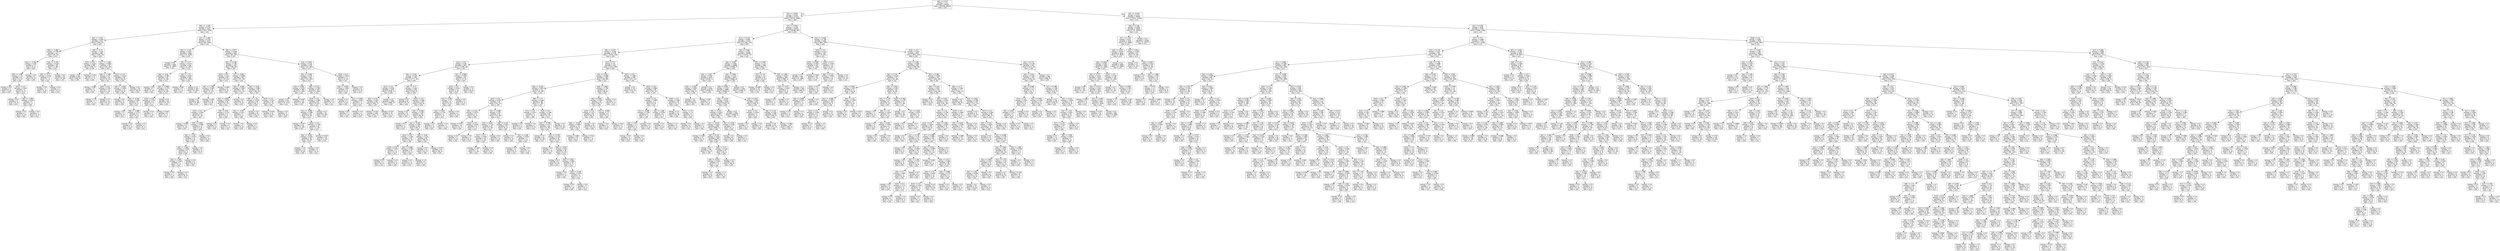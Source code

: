 digraph Tree {
node [shape=box, fontname="helvetica"] ;
edge [fontname="helvetica"] ;
0 [label="X[6] <= 0.212\nentropy = 1.0\nsamples = 40228\nvalue = [20309, 19919]\nclass = y[0]"] ;
1 [label="X[1] <= -0.624\nentropy = 0.522\nsamples = 21223\nvalue = [18733, 2490]\nclass = y[0]"] ;
0 -> 1 [labeldistance=2.5, labelangle=45, headlabel="True"] ;
3 [label="X[6] <= -1.103\nentropy = 0.733\nsamples = 2647\nvalue = [544, 2103]\nclass = y[1]"] ;
1 -> 3 ;
7 [label="X[1] <= -1.427\nentropy = 0.469\nsamples = 510\nvalue = [459, 51]\nclass = y[0]"] ;
3 -> 7 ;
33 [label="X[6] <= -1.366\nentropy = 0.792\nsamples = 42\nvalue = [10, 32]\nclass = y[1]"] ;
7 -> 33 ;
91 [label="X[4] <= -0.765\nentropy = 0.89\nsamples = 13\nvalue = [9, 4]\nclass = y[0]"] ;
33 -> 91 ;
447 [label="X[0] <= -2.08\nentropy = 1.0\nsamples = 8\nvalue = [4, 4]\nclass = y[0]"] ;
91 -> 447 ;
923 [label="entropy = 0.0\nsamples = 2\nvalue = [2, 0]\nclass = y[0]"] ;
447 -> 923 ;
924 [label="X[11] <= 0.5\nentropy = 0.918\nsamples = 6\nvalue = [2, 4]\nclass = y[1]"] ;
447 -> 924 ;
925 [label="entropy = 0.0\nsamples = 3\nvalue = [0, 3]\nclass = y[1]"] ;
924 -> 925 ;
926 [label="X[0] <= -1.964\nentropy = 0.918\nsamples = 3\nvalue = [2, 1]\nclass = y[0]"] ;
924 -> 926 ;
927 [label="entropy = 0.0\nsamples = 2\nvalue = [2, 0]\nclass = y[0]"] ;
926 -> 927 ;
928 [label="entropy = 0.0\nsamples = 1\nvalue = [0, 1]\nclass = y[1]"] ;
926 -> 928 ;
448 [label="entropy = 0.0\nsamples = 5\nvalue = [5, 0]\nclass = y[0]"] ;
91 -> 448 ;
92 [label="X[0] <= -2.126\nentropy = 0.216\nsamples = 29\nvalue = [1, 28]\nclass = y[1]"] ;
33 -> 92 ;
469 [label="X[9] <= -0.77\nentropy = 0.918\nsamples = 3\nvalue = [1, 2]\nclass = y[1]"] ;
92 -> 469 ;
721 [label="entropy = 0.0\nsamples = 1\nvalue = [1, 0]\nclass = y[0]"] ;
469 -> 721 ;
722 [label="entropy = 0.0\nsamples = 2\nvalue = [0, 2]\nclass = y[1]"] ;
469 -> 722 ;
470 [label="entropy = 0.0\nsamples = 26\nvalue = [0, 26]\nclass = y[1]"] ;
92 -> 470 ;
34 [label="X[9] <= -0.77\nentropy = 0.245\nsamples = 468\nvalue = [449, 19]\nclass = y[0]"] ;
7 -> 34 ;
45 [label="X[27] <= 0.5\nentropy = 0.025\nsamples = 395\nvalue = [394, 1]\nclass = y[0]"] ;
34 -> 45 ;
249 [label="entropy = 0.0\nsamples = 383\nvalue = [383, 0]\nclass = y[0]"] ;
45 -> 249 ;
250 [label="entropy = 0.414\nsamples = 12\nvalue = [11, 1]\nclass = y[0]"] ;
45 -> 250 ;
46 [label="X[1] <= -1.159\nentropy = 0.806\nsamples = 73\nvalue = [55, 18]\nclass = y[0]"] ;
34 -> 46 ;
85 [label="X[6] <= -1.366\nentropy = 0.9\nsamples = 19\nvalue = [6, 13]\nclass = y[1]"] ;
46 -> 85 ;
135 [label="entropy = 0.65\nsamples = 6\nvalue = [5, 1]\nclass = y[0]"] ;
85 -> 135 ;
136 [label="X[25] <= 0.5\nentropy = 0.391\nsamples = 13\nvalue = [1, 12]\nclass = y[1]"] ;
85 -> 136 ;
629 [label="entropy = 1.0\nsamples = 2\nvalue = [1, 1]\nclass = y[0]"] ;
136 -> 629 ;
630 [label="entropy = 0.0\nsamples = 11\nvalue = [0, 11]\nclass = y[1]"] ;
136 -> 630 ;
86 [label="X[11] <= 0.5\nentropy = 0.445\nsamples = 54\nvalue = [49, 5]\nclass = y[0]"] ;
46 -> 86 ;
107 [label="X[0] <= -1.639\nentropy = 0.918\nsamples = 15\nvalue = [10, 5]\nclass = y[0]"] ;
86 -> 107 ;
265 [label="entropy = 0.0\nsamples = 6\nvalue = [6, 0]\nclass = y[0]"] ;
107 -> 265 ;
266 [label="X[4] <= -0.765\nentropy = 0.991\nsamples = 9\nvalue = [4, 5]\nclass = y[1]"] ;
107 -> 266 ;
267 [label="entropy = 0.0\nsamples = 4\nvalue = [0, 4]\nclass = y[1]"] ;
266 -> 267 ;
268 [label="X[6] <= -1.366\nentropy = 0.722\nsamples = 5\nvalue = [4, 1]\nclass = y[0]"] ;
266 -> 268 ;
445 [label="entropy = 0.0\nsamples = 4\nvalue = [4, 0]\nclass = y[0]"] ;
268 -> 445 ;
446 [label="entropy = 0.0\nsamples = 1\nvalue = [0, 1]\nclass = y[1]"] ;
268 -> 446 ;
108 [label="entropy = 0.0\nsamples = 39\nvalue = [39, 0]\nclass = y[0]"] ;
86 -> 108 ;
8 [label="X[1] <= -1.159\nentropy = 0.241\nsamples = 2137\nvalue = [85, 2052]\nclass = y[1]"] ;
3 -> 8 ;
27 [label="X[0] <= -1.122\nentropy = 0.027\nsamples = 1509\nvalue = [4, 1505]\nclass = y[1]"] ;
8 -> 27 ;
165 [label="entropy = 0.0\nsamples = 1063\nvalue = [0, 1063]\nclass = y[1]"] ;
27 -> 165 ;
166 [label="X[9] <= -0.77\nentropy = 0.074\nsamples = 446\nvalue = [4, 442]\nclass = y[1]"] ;
27 -> 166 ;
167 [label="X[6] <= -0.84\nentropy = 0.365\nsamples = 43\nvalue = [3, 40]\nclass = y[1]"] ;
166 -> 167 ;
333 [label="entropy = 0.0\nsamples = 1\nvalue = [1, 0]\nclass = y[0]"] ;
167 -> 333 ;
334 [label="X[0] <= -0.998\nentropy = 0.276\nsamples = 42\nvalue = [2, 40]\nclass = y[1]"] ;
167 -> 334 ;
335 [label="X[16] <= 0.5\nentropy = 0.764\nsamples = 9\nvalue = [2, 7]\nclass = y[1]"] ;
334 -> 335 ;
885 [label="entropy = 0.0\nsamples = 1\nvalue = [1, 0]\nclass = y[0]"] ;
335 -> 885 ;
886 [label="entropy = 0.544\nsamples = 8\nvalue = [1, 7]\nclass = y[1]"] ;
335 -> 886 ;
336 [label="entropy = 0.0\nsamples = 33\nvalue = [0, 33]\nclass = y[1]"] ;
334 -> 336 ;
168 [label="X[0] <= -1.12\nentropy = 0.025\nsamples = 403\nvalue = [1, 402]\nclass = y[1]"] ;
166 -> 168 ;
187 [label="entropy = 0.65\nsamples = 6\nvalue = [1, 5]\nclass = y[1]"] ;
168 -> 187 ;
188 [label="entropy = 0.0\nsamples = 397\nvalue = [0, 397]\nclass = y[1]"] ;
168 -> 188 ;
28 [label="X[6] <= -0.577\nentropy = 0.555\nsamples = 628\nvalue = [81, 547]\nclass = y[1]"] ;
8 -> 28 ;
29 [label="X[4] <= -0.765\nentropy = 0.99\nsamples = 150\nvalue = [66, 84]\nclass = y[1]"] ;
28 -> 29 ;
55 [label="X[22] <= 0.5\nentropy = 0.61\nsamples = 60\nvalue = [9, 51]\nclass = y[1]"] ;
29 -> 55 ;
145 [label="X[0] <= -0.756\nentropy = 0.397\nsamples = 51\nvalue = [4, 47]\nclass = y[1]"] ;
55 -> 145 ;
147 [label="entropy = 0.0\nsamples = 38\nvalue = [0, 38]\nclass = y[1]"] ;
145 -> 147 ;
148 [label="entropy = 0.89\nsamples = 13\nvalue = [4, 9]\nclass = y[1]"] ;
145 -> 148 ;
146 [label="entropy = 0.991\nsamples = 9\nvalue = [5, 4]\nclass = y[0]"] ;
55 -> 146 ;
56 [label="X[1] <= -0.892\nentropy = 0.948\nsamples = 90\nvalue = [57, 33]\nclass = y[0]"] ;
29 -> 56 ;
93 [label="X[0] <= -0.595\nentropy = 0.928\nsamples = 35\nvalue = [12, 23]\nclass = y[1]"] ;
56 -> 93 ;
337 [label="X[0] <= -0.825\nentropy = 0.978\nsamples = 29\nvalue = [12, 17]\nclass = y[1]"] ;
93 -> 337 ;
757 [label="X[11] <= 0.5\nentropy = 0.918\nsamples = 24\nvalue = [8, 16]\nclass = y[1]"] ;
337 -> 757 ;
759 [label="entropy = 0.439\nsamples = 11\nvalue = [1, 10]\nclass = y[1]"] ;
757 -> 759 ;
760 [label="X[4] <= 0.064\nentropy = 0.996\nsamples = 13\nvalue = [7, 6]\nclass = y[0]"] ;
757 -> 760 ;
763 [label="X[0] <= -1.167\nentropy = 0.971\nsamples = 10\nvalue = [4, 6]\nclass = y[1]"] ;
760 -> 763 ;
765 [label="X[0] <= -1.363\nentropy = 0.918\nsamples = 6\nvalue = [4, 2]\nclass = y[0]"] ;
763 -> 765 ;
767 [label="X[0] <= -1.445\nentropy = 0.918\nsamples = 3\nvalue = [1, 2]\nclass = y[1]"] ;
765 -> 767 ;
769 [label="entropy = 0.0\nsamples = 1\nvalue = [1, 0]\nclass = y[0]"] ;
767 -> 769 ;
770 [label="entropy = 0.0\nsamples = 2\nvalue = [0, 2]\nclass = y[1]"] ;
767 -> 770 ;
768 [label="entropy = 0.0\nsamples = 3\nvalue = [3, 0]\nclass = y[0]"] ;
765 -> 768 ;
766 [label="entropy = 0.0\nsamples = 4\nvalue = [0, 4]\nclass = y[1]"] ;
763 -> 766 ;
764 [label="entropy = 0.0\nsamples = 3\nvalue = [3, 0]\nclass = y[0]"] ;
760 -> 764 ;
758 [label="X[9] <= 0.05\nentropy = 0.722\nsamples = 5\nvalue = [4, 1]\nclass = y[0]"] ;
337 -> 758 ;
761 [label="entropy = 0.0\nsamples = 4\nvalue = [4, 0]\nclass = y[0]"] ;
758 -> 761 ;
762 [label="entropy = 0.0\nsamples = 1\nvalue = [0, 1]\nclass = y[1]"] ;
758 -> 762 ;
338 [label="entropy = 0.0\nsamples = 6\nvalue = [0, 6]\nclass = y[1]"] ;
93 -> 338 ;
94 [label="X[6] <= -0.84\nentropy = 0.684\nsamples = 55\nvalue = [45, 10]\nclass = y[0]"] ;
56 -> 94 ;
161 [label="X[0] <= -1.421\nentropy = 0.216\nsamples = 29\nvalue = [28, 1]\nclass = y[0]"] ;
94 -> 161 ;
647 [label="X[0] <= -1.457\nentropy = 0.811\nsamples = 4\nvalue = [3, 1]\nclass = y[0]"] ;
161 -> 647 ;
649 [label="entropy = 0.0\nsamples = 3\nvalue = [3, 0]\nclass = y[0]"] ;
647 -> 649 ;
650 [label="entropy = 0.0\nsamples = 1\nvalue = [0, 1]\nclass = y[1]"] ;
647 -> 650 ;
648 [label="entropy = 0.0\nsamples = 25\nvalue = [25, 0]\nclass = y[0]"] ;
161 -> 648 ;
162 [label="X[20] <= 0.5\nentropy = 0.931\nsamples = 26\nvalue = [17, 9]\nclass = y[0]"] ;
94 -> 162 ;
771 [label="entropy = 0.976\nsamples = 22\nvalue = [13, 9]\nclass = y[0]"] ;
162 -> 771 ;
772 [label="entropy = 0.0\nsamples = 4\nvalue = [4, 0]\nclass = y[0]"] ;
162 -> 772 ;
30 [label="X[3] <= 0.204\nentropy = 0.201\nsamples = 478\nvalue = [15, 463]\nclass = y[1]"] ;
28 -> 30 ;
101 [label="X[0] <= -0.459\nentropy = 0.151\nsamples = 461\nvalue = [10, 451]\nclass = y[1]"] ;
30 -> 101 ;
119 [label="X[4] <= 0.064\nentropy = 0.033\nsamples = 294\nvalue = [1, 293]\nclass = y[1]"] ;
101 -> 119 ;
351 [label="entropy = 0.0\nsamples = 275\nvalue = [0, 275]\nclass = y[1]"] ;
119 -> 351 ;
352 [label="entropy = 0.297\nsamples = 19\nvalue = [1, 18]\nclass = y[1]"] ;
119 -> 352 ;
120 [label="X[8] <= 0.115\nentropy = 0.303\nsamples = 167\nvalue = [9, 158]\nclass = y[1]"] ;
101 -> 120 ;
133 [label="X[18] <= 0.5\nentropy = 0.469\nsamples = 90\nvalue = [9, 81]\nclass = y[1]"] ;
120 -> 133 ;
277 [label="X[1] <= -0.892\nentropy = 0.586\nsamples = 64\nvalue = [9, 55]\nclass = y[1]"] ;
133 -> 277 ;
951 [label="entropy = 0.337\nsamples = 32\nvalue = [2, 30]\nclass = y[1]"] ;
277 -> 951 ;
952 [label="X[25] <= 0.5\nentropy = 0.758\nsamples = 32\nvalue = [7, 25]\nclass = y[1]"] ;
277 -> 952 ;
953 [label="X[6] <= -0.051\nentropy = 0.954\nsamples = 16\nvalue = [6, 10]\nclass = y[1]"] ;
952 -> 953 ;
955 [label="entropy = 1.0\nsamples = 12\nvalue = [6, 6]\nclass = y[0]"] ;
953 -> 955 ;
956 [label="entropy = 0.0\nsamples = 4\nvalue = [0, 4]\nclass = y[1]"] ;
953 -> 956 ;
954 [label="entropy = 0.337\nsamples = 16\nvalue = [1, 15]\nclass = y[1]"] ;
952 -> 954 ;
278 [label="entropy = 0.0\nsamples = 26\nvalue = [0, 26]\nclass = y[1]"] ;
133 -> 278 ;
134 [label="entropy = 0.0\nsamples = 77\nvalue = [0, 77]\nclass = y[1]"] ;
120 -> 134 ;
102 [label="X[18] <= 0.5\nentropy = 0.874\nsamples = 17\nvalue = [5, 12]\nclass = y[1]"] ;
30 -> 102 ;
155 [label="X[0] <= -0.053\nentropy = 0.954\nsamples = 8\nvalue = [5, 3]\nclass = y[0]"] ;
102 -> 155 ;
313 [label="entropy = 0.0\nsamples = 4\nvalue = [4, 0]\nclass = y[0]"] ;
155 -> 313 ;
314 [label="X[1] <= -0.892\nentropy = 0.811\nsamples = 4\nvalue = [1, 3]\nclass = y[1]"] ;
155 -> 314 ;
587 [label="entropy = 0.0\nsamples = 1\nvalue = [1, 0]\nclass = y[0]"] ;
314 -> 587 ;
588 [label="entropy = 0.0\nsamples = 3\nvalue = [0, 3]\nclass = y[1]"] ;
314 -> 588 ;
156 [label="entropy = 0.0\nsamples = 9\nvalue = [0, 9]\nclass = y[1]"] ;
102 -> 156 ;
4 [label="X[7] <= -0.404\nentropy = 0.146\nsamples = 18576\nvalue = [18189, 387]\nclass = y[0]"] ;
1 -> 4 ;
9 [label="X[1] <= 0.178\nentropy = 0.064\nsamples = 17514\nvalue = [17382, 132]\nclass = y[0]"] ;
4 -> 9 ;
15 [label="X[6] <= -0.577\nentropy = 0.309\nsamples = 2128\nvalue = [2010, 118]\nclass = y[0]"] ;
9 -> 15 ;
17 [label="X[21] <= 0.5\nentropy = 0.08\nsamples = 1812\nvalue = [1794, 18]\nclass = y[0]"] ;
15 -> 17 ;
51 [label="X[0] <= -0.441\nentropy = 0.05\nsamples = 1787\nvalue = [1777, 10]\nclass = y[0]"] ;
17 -> 51 ;
89 [label="X[11] <= 0.5\nentropy = 0.014\nsamples = 1537\nvalue = [1535, 2]\nclass = y[0]"] ;
51 -> 89 ;
467 [label="X[9] <= 0.05\nentropy = 0.041\nsamples = 454\nvalue = [452, 2]\nclass = y[0]"] ;
89 -> 467 ;
683 [label="entropy = 0.023\nsamples = 438\nvalue = [437, 1]\nclass = y[0]"] ;
467 -> 683 ;
684 [label="entropy = 0.337\nsamples = 16\nvalue = [15, 1]\nclass = y[0]"] ;
467 -> 684 ;
468 [label="entropy = 0.0\nsamples = 1083\nvalue = [1083, 0]\nclass = y[0]"] ;
89 -> 468 ;
90 [label="X[9] <= -0.77\nentropy = 0.204\nsamples = 250\nvalue = [242, 8]\nclass = y[0]"] ;
51 -> 90 ;
201 [label="entropy = 0.0\nsamples = 97\nvalue = [97, 0]\nclass = y[0]"] ;
90 -> 201 ;
202 [label="X[25] <= 0.5\nentropy = 0.296\nsamples = 153\nvalue = [145, 8]\nclass = y[0]"] ;
90 -> 202 ;
271 [label="entropy = 0.0\nsamples = 51\nvalue = [51, 0]\nclass = y[0]"] ;
202 -> 271 ;
272 [label="X[0] <= -0.438\nentropy = 0.397\nsamples = 102\nvalue = [94, 8]\nclass = y[0]"] ;
202 -> 272 ;
381 [label="entropy = 0.0\nsamples = 1\nvalue = [0, 1]\nclass = y[1]"] ;
272 -> 381 ;
382 [label="X[1] <= -0.357\nentropy = 0.363\nsamples = 101\nvalue = [94, 7]\nclass = y[0]"] ;
272 -> 382 ;
383 [label="X[24] <= 0.5\nentropy = 0.764\nsamples = 18\nvalue = [14, 4]\nclass = y[0]"] ;
382 -> 383 ;
385 [label="X[20] <= 0.5\nentropy = 0.971\nsamples = 5\nvalue = [2, 3]\nclass = y[1]"] ;
383 -> 385 ;
387 [label="entropy = 0.0\nsamples = 3\nvalue = [0, 3]\nclass = y[1]"] ;
385 -> 387 ;
388 [label="entropy = 0.0\nsamples = 2\nvalue = [2, 0]\nclass = y[0]"] ;
385 -> 388 ;
386 [label="X[0] <= 0.688\nentropy = 0.391\nsamples = 13\nvalue = [12, 1]\nclass = y[0]"] ;
383 -> 386 ;
627 [label="entropy = 0.0\nsamples = 11\nvalue = [11, 0]\nclass = y[0]"] ;
386 -> 627 ;
628 [label="entropy = 1.0\nsamples = 2\nvalue = [1, 1]\nclass = y[0]"] ;
386 -> 628 ;
384 [label="X[6] <= -0.84\nentropy = 0.224\nsamples = 83\nvalue = [80, 3]\nclass = y[0]"] ;
382 -> 384 ;
651 [label="entropy = 0.0\nsamples = 41\nvalue = [41, 0]\nclass = y[0]"] ;
384 -> 651 ;
652 [label="entropy = 0.371\nsamples = 42\nvalue = [39, 3]\nclass = y[0]"] ;
384 -> 652 ;
52 [label="X[1] <= -0.089\nentropy = 0.904\nsamples = 25\nvalue = [17, 8]\nclass = y[0]"] ;
17 -> 52 ;
103 [label="X[23] <= 0.5\nentropy = 0.918\nsamples = 12\nvalue = [4, 8]\nclass = y[1]"] ;
52 -> 103 ;
661 [label="X[4] <= 0.064\nentropy = 1.0\nsamples = 8\nvalue = [4, 4]\nclass = y[0]"] ;
103 -> 661 ;
663 [label="X[5] <= 0.557\nentropy = 0.722\nsamples = 5\nvalue = [1, 4]\nclass = y[1]"] ;
661 -> 663 ;
665 [label="entropy = 0.0\nsamples = 4\nvalue = [0, 4]\nclass = y[1]"] ;
663 -> 665 ;
666 [label="entropy = 0.0\nsamples = 1\nvalue = [1, 0]\nclass = y[0]"] ;
663 -> 666 ;
664 [label="entropy = 0.0\nsamples = 3\nvalue = [3, 0]\nclass = y[0]"] ;
661 -> 664 ;
662 [label="entropy = 0.0\nsamples = 4\nvalue = [0, 4]\nclass = y[1]"] ;
103 -> 662 ;
104 [label="entropy = 0.0\nsamples = 13\nvalue = [13, 0]\nclass = y[0]"] ;
52 -> 104 ;
18 [label="X[17] <= 0.5\nentropy = 0.9\nsamples = 316\nvalue = [216, 100]\nclass = y[0]"] ;
15 -> 18 ;
39 [label="X[3] <= 0.204\nentropy = 0.988\nsamples = 158\nvalue = [69, 89]\nclass = y[1]"] ;
18 -> 39 ;
53 [label="X[6] <= -0.314\nentropy = 0.854\nsamples = 111\nvalue = [31, 80]\nclass = y[1]"] ;
39 -> 53 ;
83 [label="X[14] <= 0.5\nentropy = 0.997\nsamples = 45\nvalue = [24, 21]\nclass = y[0]"] ;
53 -> 83 ;
163 [label="X[8] <= 0.115\nentropy = 0.672\nsamples = 17\nvalue = [14, 3]\nclass = y[0]"] ;
83 -> 163 ;
481 [label="entropy = 0.371\nsamples = 14\nvalue = [13, 1]\nclass = y[0]"] ;
163 -> 481 ;
482 [label="X[23] <= 0.5\nentropy = 0.918\nsamples = 3\nvalue = [1, 2]\nclass = y[1]"] ;
163 -> 482 ;
719 [label="entropy = 0.0\nsamples = 1\nvalue = [1, 0]\nclass = y[0]"] ;
482 -> 719 ;
720 [label="entropy = 0.0\nsamples = 2\nvalue = [0, 2]\nclass = y[1]"] ;
482 -> 720 ;
164 [label="X[1] <= -0.089\nentropy = 0.94\nsamples = 28\nvalue = [10, 18]\nclass = y[1]"] ;
83 -> 164 ;
223 [label="X[0] <= 0.451\nentropy = 0.722\nsamples = 20\nvalue = [4, 16]\nclass = y[1]"] ;
164 -> 223 ;
225 [label="X[27] <= 0.5\nentropy = 0.503\nsamples = 18\nvalue = [2, 16]\nclass = y[1]"] ;
223 -> 225 ;
449 [label="entropy = 0.323\nsamples = 17\nvalue = [1, 16]\nclass = y[1]"] ;
225 -> 449 ;
450 [label="entropy = 0.0\nsamples = 1\nvalue = [1, 0]\nclass = y[0]"] ;
225 -> 450 ;
226 [label="entropy = 0.0\nsamples = 2\nvalue = [2, 0]\nclass = y[0]"] ;
223 -> 226 ;
224 [label="X[8] <= 0.115\nentropy = 0.811\nsamples = 8\nvalue = [6, 2]\nclass = y[0]"] ;
164 -> 224 ;
403 [label="entropy = 0.0\nsamples = 5\nvalue = [5, 0]\nclass = y[0]"] ;
224 -> 403 ;
404 [label="X[4] <= 1.308\nentropy = 0.918\nsamples = 3\nvalue = [1, 2]\nclass = y[1]"] ;
224 -> 404 ;
727 [label="entropy = 0.0\nsamples = 2\nvalue = [0, 2]\nclass = y[1]"] ;
404 -> 727 ;
728 [label="entropy = 0.0\nsamples = 1\nvalue = [1, 0]\nclass = y[0]"] ;
404 -> 728 ;
84 [label="X[9] <= -0.77\nentropy = 0.488\nsamples = 66\nvalue = [7, 59]\nclass = y[1]"] ;
53 -> 84 ;
191 [label="X[11] <= 0.5\nentropy = 0.971\nsamples = 5\nvalue = [3, 2]\nclass = y[0]"] ;
84 -> 191 ;
269 [label="entropy = 0.0\nsamples = 3\nvalue = [3, 0]\nclass = y[0]"] ;
191 -> 269 ;
270 [label="entropy = 0.0\nsamples = 2\nvalue = [0, 2]\nclass = y[1]"] ;
191 -> 270 ;
192 [label="X[23] <= 0.5\nentropy = 0.349\nsamples = 61\nvalue = [4, 57]\nclass = y[1]"] ;
84 -> 192 ;
789 [label="X[4] <= -0.765\nentropy = 0.477\nsamples = 39\nvalue = [4, 35]\nclass = y[1]"] ;
192 -> 789 ;
791 [label="entropy = 0.0\nsamples = 20\nvalue = [0, 20]\nclass = y[1]"] ;
789 -> 791 ;
792 [label="X[0] <= -0.795\nentropy = 0.742\nsamples = 19\nvalue = [4, 15]\nclass = y[1]"] ;
789 -> 792 ;
967 [label="entropy = 0.0\nsamples = 1\nvalue = [1, 0]\nclass = y[0]"] ;
792 -> 967 ;
968 [label="X[0] <= -0.021\nentropy = 0.65\nsamples = 18\nvalue = [3, 15]\nclass = y[1]"] ;
792 -> 968 ;
969 [label="entropy = 0.0\nsamples = 8\nvalue = [0, 8]\nclass = y[1]"] ;
968 -> 969 ;
970 [label="X[6] <= -0.051\nentropy = 0.881\nsamples = 10\nvalue = [3, 7]\nclass = y[1]"] ;
968 -> 970 ;
971 [label="entropy = 0.0\nsamples = 2\nvalue = [2, 0]\nclass = y[0]"] ;
970 -> 971 ;
972 [label="X[0] <= 0.146\nentropy = 0.544\nsamples = 8\nvalue = [1, 7]\nclass = y[1]"] ;
970 -> 972 ;
973 [label="entropy = 0.0\nsamples = 1\nvalue = [1, 0]\nclass = y[0]"] ;
972 -> 973 ;
974 [label="entropy = 0.0\nsamples = 7\nvalue = [0, 7]\nclass = y[1]"] ;
972 -> 974 ;
790 [label="entropy = 0.0\nsamples = 22\nvalue = [0, 22]\nclass = y[1]"] ;
192 -> 790 ;
54 [label="X[9] <= 1.689\nentropy = 0.705\nsamples = 47\nvalue = [38, 9]\nclass = y[0]"] ;
39 -> 54 ;
251 [label="X[0] <= 0.662\nentropy = 0.624\nsamples = 45\nvalue = [38, 7]\nclass = y[0]"] ;
54 -> 251 ;
487 [label="X[15] <= 0.5\nentropy = 0.477\nsamples = 39\nvalue = [35, 4]\nclass = y[0]"] ;
251 -> 487 ;
489 [label="X[6] <= -0.314\nentropy = 0.863\nsamples = 14\nvalue = [10, 4]\nclass = y[0]"] ;
487 -> 489 ;
491 [label="entropy = 0.469\nsamples = 10\nvalue = [9, 1]\nclass = y[0]"] ;
489 -> 491 ;
492 [label="entropy = 0.811\nsamples = 4\nvalue = [1, 3]\nclass = y[1]"] ;
489 -> 492 ;
490 [label="entropy = 0.0\nsamples = 25\nvalue = [25, 0]\nclass = y[0]"] ;
487 -> 490 ;
488 [label="X[1] <= -0.089\nentropy = 1.0\nsamples = 6\nvalue = [3, 3]\nclass = y[0]"] ;
251 -> 488 ;
729 [label="entropy = 0.0\nsamples = 2\nvalue = [2, 0]\nclass = y[0]"] ;
488 -> 729 ;
730 [label="entropy = 0.811\nsamples = 4\nvalue = [1, 3]\nclass = y[1]"] ;
488 -> 730 ;
252 [label="entropy = 0.0\nsamples = 2\nvalue = [0, 2]\nclass = y[1]"] ;
54 -> 252 ;
40 [label="X[21] <= 0.5\nentropy = 0.365\nsamples = 158\nvalue = [147, 11]\nclass = y[0]"] ;
18 -> 40 ;
57 [label="entropy = 0.0\nsamples = 122\nvalue = [122, 0]\nclass = y[0]"] ;
40 -> 57 ;
58 [label="X[24] <= 0.5\nentropy = 0.888\nsamples = 36\nvalue = [25, 11]\nclass = y[0]"] ;
40 -> 58 ;
203 [label="X[25] <= 0.5\nentropy = 0.998\nsamples = 17\nvalue = [8, 9]\nclass = y[1]"] ;
58 -> 203 ;
205 [label="X[1] <= -0.089\nentropy = 0.764\nsamples = 9\nvalue = [7, 2]\nclass = y[0]"] ;
203 -> 205 ;
697 [label="X[9] <= 0.05\nentropy = 1.0\nsamples = 4\nvalue = [2, 2]\nclass = y[0]"] ;
205 -> 697 ;
699 [label="entropy = 0.0\nsamples = 2\nvalue = [0, 2]\nclass = y[1]"] ;
697 -> 699 ;
700 [label="entropy = 0.0\nsamples = 2\nvalue = [2, 0]\nclass = y[0]"] ;
697 -> 700 ;
698 [label="entropy = 0.0\nsamples = 5\nvalue = [5, 0]\nclass = y[0]"] ;
205 -> 698 ;
206 [label="X[0] <= 1.366\nentropy = 0.544\nsamples = 8\nvalue = [1, 7]\nclass = y[1]"] ;
203 -> 206 ;
985 [label="entropy = 0.0\nsamples = 6\nvalue = [0, 6]\nclass = y[1]"] ;
206 -> 985 ;
986 [label="entropy = 1.0\nsamples = 2\nvalue = [1, 1]\nclass = y[0]"] ;
206 -> 986 ;
204 [label="X[26] <= 0.5\nentropy = 0.485\nsamples = 19\nvalue = [17, 2]\nclass = y[0]"] ;
58 -> 204 ;
243 [label="entropy = 0.0\nsamples = 15\nvalue = [15, 0]\nclass = y[0]"] ;
204 -> 243 ;
244 [label="X[11] <= 0.5\nentropy = 1.0\nsamples = 4\nvalue = [2, 2]\nclass = y[0]"] ;
204 -> 244 ;
347 [label="entropy = 0.0\nsamples = 2\nvalue = [0, 2]\nclass = y[1]"] ;
244 -> 347 ;
348 [label="entropy = 0.0\nsamples = 2\nvalue = [2, 0]\nclass = y[0]"] ;
244 -> 348 ;
16 [label="X[0] <= 1.682\nentropy = 0.011\nsamples = 15386\nvalue = [15372, 14]\nclass = y[0]"] ;
9 -> 16 ;
63 [label="X[6] <= -0.84\nentropy = 0.006\nsamples = 14998\nvalue = [14991, 7]\nclass = y[0]"] ;
16 -> 63 ;
279 [label="X[0] <= -1.557\nentropy = 0.002\nsamples = 9124\nvalue = [9123, 1]\nclass = y[0]"] ;
63 -> 279 ;
281 [label="X[0] <= -1.559\nentropy = 0.029\nsamples = 341\nvalue = [340, 1]\nclass = y[0]"] ;
279 -> 281 ;
283 [label="entropy = 0.0\nsamples = 335\nvalue = [335, 0]\nclass = y[0]"] ;
281 -> 283 ;
284 [label="entropy = 0.65\nsamples = 6\nvalue = [5, 1]\nclass = y[0]"] ;
281 -> 284 ;
282 [label="entropy = 0.0\nsamples = 8783\nvalue = [8783, 0]\nclass = y[0]"] ;
279 -> 282 ;
280 [label="X[4] <= 0.894\nentropy = 0.012\nsamples = 5874\nvalue = [5868, 6]\nclass = y[0]"] ;
63 -> 280 ;
339 [label="X[0] <= 0.954\nentropy = 0.018\nsamples = 3666\nvalue = [3660, 6]\nclass = y[0]"] ;
280 -> 339 ;
419 [label="X[0] <= -0.215\nentropy = 0.011\nsamples = 3225\nvalue = [3222, 3]\nclass = y[0]"] ;
339 -> 419 ;
421 [label="X[0] <= -0.217\nentropy = 0.034\nsamples = 857\nvalue = [854, 3]\nclass = y[0]"] ;
419 -> 421 ;
425 [label="X[2] <= -0.425\nentropy = 0.024\nsamples = 850\nvalue = [848, 2]\nclass = y[0]"] ;
421 -> 425 ;
427 [label="entropy = 0.439\nsamples = 11\nvalue = [10, 1]\nclass = y[0]"] ;
425 -> 427 ;
428 [label="X[8] <= 0.115\nentropy = 0.013\nsamples = 839\nvalue = [838, 1]\nclass = y[0]"] ;
425 -> 428 ;
429 [label="entropy = 0.0\nsamples = 792\nvalue = [792, 0]\nclass = y[0]"] ;
428 -> 429 ;
430 [label="X[9] <= -0.77\nentropy = 0.149\nsamples = 47\nvalue = [46, 1]\nclass = y[0]"] ;
428 -> 430 ;
807 [label="X[6] <= -0.314\nentropy = 0.544\nsamples = 8\nvalue = [7, 1]\nclass = y[0]"] ;
430 -> 807 ;
989 [label="entropy = 0.0\nsamples = 6\nvalue = [6, 0]\nclass = y[0]"] ;
807 -> 989 ;
990 [label="entropy = 1.0\nsamples = 2\nvalue = [1, 1]\nclass = y[0]"] ;
807 -> 990 ;
808 [label="entropy = 0.0\nsamples = 39\nvalue = [39, 0]\nclass = y[0]"] ;
430 -> 808 ;
426 [label="X[1] <= 1.248\nentropy = 0.592\nsamples = 7\nvalue = [6, 1]\nclass = y[0]"] ;
421 -> 426 ;
431 [label="entropy = 0.0\nsamples = 6\nvalue = [6, 0]\nclass = y[0]"] ;
426 -> 431 ;
432 [label="entropy = 0.0\nsamples = 1\nvalue = [0, 1]\nclass = y[1]"] ;
426 -> 432 ;
422 [label="entropy = 0.0\nsamples = 2368\nvalue = [2368, 0]\nclass = y[0]"] ;
419 -> 422 ;
420 [label="X[0] <= 0.957\nentropy = 0.059\nsamples = 441\nvalue = [438, 3]\nclass = y[0]"] ;
339 -> 420 ;
423 [label="X[12] <= 0.5\nentropy = 0.918\nsamples = 3\nvalue = [2, 1]\nclass = y[0]"] ;
420 -> 423 ;
725 [label="entropy = 0.0\nsamples = 1\nvalue = [0, 1]\nclass = y[1]"] ;
423 -> 725 ;
726 [label="entropy = 0.0\nsamples = 2\nvalue = [2, 0]\nclass = y[0]"] ;
423 -> 726 ;
424 [label="X[8] <= 0.115\nentropy = 0.042\nsamples = 438\nvalue = [436, 2]\nclass = y[0]"] ;
420 -> 424 ;
713 [label="entropy = 0.0\nsamples = 271\nvalue = [271, 0]\nclass = y[0]"] ;
424 -> 713 ;
714 [label="entropy = 0.094\nsamples = 167\nvalue = [165, 2]\nclass = y[0]"] ;
424 -> 714 ;
340 [label="entropy = 0.0\nsamples = 2208\nvalue = [2208, 0]\nclass = y[0]"] ;
280 -> 340 ;
64 [label="X[1] <= 0.446\nentropy = 0.13\nsamples = 388\nvalue = [381, 7]\nclass = y[0]"] ;
16 -> 64 ;
65 [label="X[27] <= 0.5\nentropy = 0.9\nsamples = 19\nvalue = [13, 6]\nclass = y[0]"] ;
64 -> 65 ;
195 [label="entropy = 0.696\nsamples = 16\nvalue = [13, 3]\nclass = y[0]"] ;
65 -> 195 ;
196 [label="entropy = 0.0\nsamples = 3\nvalue = [0, 3]\nclass = y[1]"] ;
65 -> 196 ;
66 [label="X[0] <= 1.684\nentropy = 0.027\nsamples = 369\nvalue = [368, 1]\nclass = y[0]"] ;
64 -> 66 ;
157 [label="X[6] <= -0.577\nentropy = 0.918\nsamples = 3\nvalue = [2, 1]\nclass = y[0]"] ;
66 -> 157 ;
739 [label="entropy = 0.0\nsamples = 1\nvalue = [0, 1]\nclass = y[1]"] ;
157 -> 739 ;
740 [label="entropy = 0.0\nsamples = 2\nvalue = [2, 0]\nclass = y[0]"] ;
157 -> 740 ;
158 [label="entropy = 0.0\nsamples = 366\nvalue = [366, 0]\nclass = y[0]"] ;
66 -> 158 ;
10 [label="X[2] <= -0.425\nentropy = 0.795\nsamples = 1062\nvalue = [807, 255]\nclass = y[0]"] ;
4 -> 10 ;
13 [label="X[20] <= 0.5\nentropy = 0.173\nsamples = 155\nvalue = [4, 151]\nclass = y[1]"] ;
10 -> 13 ;
235 [label="X[10] <= 0.593\nentropy = 0.065\nsamples = 131\nvalue = [1, 130]\nclass = y[1]"] ;
13 -> 235 ;
877 [label="entropy = 0.0\nsamples = 108\nvalue = [0, 108]\nclass = y[1]"] ;
235 -> 877 ;
878 [label="entropy = 0.258\nsamples = 23\nvalue = [1, 22]\nclass = y[1]"] ;
235 -> 878 ;
236 [label="X[24] <= 0.5\nentropy = 0.544\nsamples = 24\nvalue = [3, 21]\nclass = y[1]"] ;
13 -> 236 ;
397 [label="X[8] <= 0.115\nentropy = 0.845\nsamples = 11\nvalue = [3, 8]\nclass = y[1]"] ;
236 -> 397 ;
553 [label="X[15] <= 0.5\nentropy = 1.0\nsamples = 6\nvalue = [3, 3]\nclass = y[0]"] ;
397 -> 553 ;
749 [label="X[9] <= 0.869\nentropy = 0.811\nsamples = 4\nvalue = [1, 3]\nclass = y[1]"] ;
553 -> 749 ;
751 [label="entropy = 0.0\nsamples = 3\nvalue = [0, 3]\nclass = y[1]"] ;
749 -> 751 ;
752 [label="entropy = 0.0\nsamples = 1\nvalue = [1, 0]\nclass = y[0]"] ;
749 -> 752 ;
750 [label="entropy = 0.0\nsamples = 2\nvalue = [2, 0]\nclass = y[0]"] ;
553 -> 750 ;
554 [label="entropy = 0.0\nsamples = 5\nvalue = [0, 5]\nclass = y[1]"] ;
397 -> 554 ;
398 [label="entropy = 0.0\nsamples = 13\nvalue = [0, 13]\nclass = y[1]"] ;
236 -> 398 ;
14 [label="X[18] <= 0.5\nentropy = 0.514\nsamples = 907\nvalue = [803, 104]\nclass = y[0]"] ;
10 -> 14 ;
37 [label="X[2] <= 0.363\nentropy = 0.804\nsamples = 383\nvalue = [289, 94]\nclass = y[0]"] ;
14 -> 37 ;
43 [label="X[8] <= 0.115\nentropy = 0.918\nsamples = 72\nvalue = [24, 48]\nclass = y[1]"] ;
37 -> 43 ;
77 [label="X[0] <= 0.561\nentropy = 0.877\nsamples = 27\nvalue = [19, 8]\nclass = y[0]"] ;
43 -> 77 ;
179 [label="X[1] <= -0.089\nentropy = 0.503\nsamples = 18\nvalue = [16, 2]\nclass = y[0]"] ;
77 -> 179 ;
183 [label="X[12] <= 0.5\nentropy = 0.918\nsamples = 3\nvalue = [1, 2]\nclass = y[1]"] ;
179 -> 183 ;
731 [label="entropy = 0.0\nsamples = 2\nvalue = [0, 2]\nclass = y[1]"] ;
183 -> 731 ;
732 [label="entropy = 0.0\nsamples = 1\nvalue = [1, 0]\nclass = y[0]"] ;
183 -> 732 ;
184 [label="entropy = 0.0\nsamples = 15\nvalue = [15, 0]\nclass = y[0]"] ;
179 -> 184 ;
180 [label="X[0] <= 1.01\nentropy = 0.918\nsamples = 9\nvalue = [3, 6]\nclass = y[1]"] ;
77 -> 180 ;
509 [label="entropy = 0.0\nsamples = 4\nvalue = [0, 4]\nclass = y[1]"] ;
180 -> 509 ;
510 [label="entropy = 0.971\nsamples = 5\nvalue = [3, 2]\nclass = y[0]"] ;
180 -> 510 ;
78 [label="X[6] <= -0.051\nentropy = 0.503\nsamples = 45\nvalue = [5, 40]\nclass = y[1]"] ;
43 -> 78 ;
137 [label="X[1] <= 0.178\nentropy = 1.0\nsamples = 8\nvalue = [4, 4]\nclass = y[0]"] ;
78 -> 137 ;
929 [label="entropy = 0.0\nsamples = 2\nvalue = [0, 2]\nclass = y[1]"] ;
137 -> 929 ;
930 [label="X[8] <= 1.73\nentropy = 0.918\nsamples = 6\nvalue = [4, 2]\nclass = y[0]"] ;
137 -> 930 ;
931 [label="entropy = 0.0\nsamples = 3\nvalue = [3, 0]\nclass = y[0]"] ;
930 -> 931 ;
932 [label="X[0] <= 0.491\nentropy = 0.918\nsamples = 3\nvalue = [1, 2]\nclass = y[1]"] ;
930 -> 932 ;
933 [label="entropy = 0.0\nsamples = 1\nvalue = [1, 0]\nclass = y[0]"] ;
932 -> 933 ;
934 [label="entropy = 0.0\nsamples = 2\nvalue = [0, 2]\nclass = y[1]"] ;
932 -> 934 ;
138 [label="X[10] <= 0.593\nentropy = 0.179\nsamples = 37\nvalue = [1, 36]\nclass = y[1]"] ;
78 -> 138 ;
513 [label="entropy = 0.0\nsamples = 33\nvalue = [0, 33]\nclass = y[1]"] ;
138 -> 513 ;
514 [label="X[1] <= 0.446\nentropy = 0.811\nsamples = 4\nvalue = [1, 3]\nclass = y[1]"] ;
138 -> 514 ;
591 [label="entropy = 0.0\nsamples = 3\nvalue = [0, 3]\nclass = y[1]"] ;
514 -> 591 ;
592 [label="entropy = 0.0\nsamples = 1\nvalue = [1, 0]\nclass = y[0]"] ;
514 -> 592 ;
44 [label="X[1] <= 0.981\nentropy = 0.605\nsamples = 311\nvalue = [265, 46]\nclass = y[0]"] ;
37 -> 44 ;
95 [label="X[0] <= 0.144\nentropy = 0.817\nsamples = 134\nvalue = [100, 34]\nclass = y[0]"] ;
44 -> 95 ;
123 [label="entropy = 0.0\nsamples = 19\nvalue = [19, 0]\nclass = y[0]"] ;
95 -> 123 ;
124 [label="X[5] <= 0.557\nentropy = 0.876\nsamples = 115\nvalue = [81, 34]\nclass = y[0]"] ;
95 -> 124 ;
151 [label="X[2] <= 1.15\nentropy = 0.736\nsamples = 82\nvalue = [65, 17]\nclass = y[0]"] ;
124 -> 151 ;
373 [label="X[14] <= 0.5\nentropy = 0.536\nsamples = 49\nvalue = [43, 6]\nclass = y[0]"] ;
151 -> 373 ;
375 [label="entropy = 0.0\nsamples = 21\nvalue = [21, 0]\nclass = y[0]"] ;
373 -> 375 ;
376 [label="X[1] <= 0.178\nentropy = 0.75\nsamples = 28\nvalue = [22, 6]\nclass = y[0]"] ;
373 -> 376 ;
377 [label="entropy = 0.0\nsamples = 2\nvalue = [0, 2]\nclass = y[1]"] ;
376 -> 377 ;
378 [label="X[8] <= 0.115\nentropy = 0.619\nsamples = 26\nvalue = [22, 4]\nclass = y[0]"] ;
376 -> 378 ;
773 [label="entropy = 0.0\nsamples = 9\nvalue = [9, 0]\nclass = y[0]"] ;
378 -> 773 ;
774 [label="X[0] <= 1.156\nentropy = 0.787\nsamples = 17\nvalue = [13, 4]\nclass = y[0]"] ;
378 -> 774 ;
775 [label="X[0] <= 0.7\nentropy = 0.991\nsamples = 9\nvalue = [5, 4]\nclass = y[0]"] ;
774 -> 775 ;
777 [label="entropy = 0.0\nsamples = 4\nvalue = [4, 0]\nclass = y[0]"] ;
775 -> 777 ;
778 [label="X[25] <= 0.5\nentropy = 0.722\nsamples = 5\nvalue = [1, 4]\nclass = y[1]"] ;
775 -> 778 ;
779 [label="entropy = 0.0\nsamples = 1\nvalue = [1, 0]\nclass = y[0]"] ;
778 -> 779 ;
780 [label="entropy = 0.0\nsamples = 4\nvalue = [0, 4]\nclass = y[1]"] ;
778 -> 780 ;
776 [label="entropy = 0.0\nsamples = 8\nvalue = [8, 0]\nclass = y[0]"] ;
774 -> 776 ;
374 [label="X[0] <= 2.406\nentropy = 0.918\nsamples = 33\nvalue = [22, 11]\nclass = y[0]"] ;
151 -> 374 ;
593 [label="X[7] <= 0.386\nentropy = 0.967\nsamples = 28\nvalue = [17, 11]\nclass = y[0]"] ;
374 -> 593 ;
595 [label="X[6] <= -0.051\nentropy = 0.999\nsamples = 23\nvalue = [12, 11]\nclass = y[0]"] ;
593 -> 595 ;
597 [label="entropy = 0.592\nsamples = 7\nvalue = [6, 1]\nclass = y[0]"] ;
595 -> 597 ;
598 [label="X[0] <= 1.673\nentropy = 0.954\nsamples = 16\nvalue = [6, 10]\nclass = y[1]"] ;
595 -> 598 ;
599 [label="X[0] <= 0.71\nentropy = 0.684\nsamples = 11\nvalue = [2, 9]\nclass = y[1]"] ;
598 -> 599 ;
601 [label="X[12] <= 0.5\nentropy = 0.918\nsamples = 3\nvalue = [2, 1]\nclass = y[0]"] ;
599 -> 601 ;
745 [label="entropy = 0.0\nsamples = 1\nvalue = [0, 1]\nclass = y[1]"] ;
601 -> 745 ;
746 [label="entropy = 0.0\nsamples = 2\nvalue = [2, 0]\nclass = y[0]"] ;
601 -> 746 ;
602 [label="entropy = 0.0\nsamples = 8\nvalue = [0, 8]\nclass = y[1]"] ;
599 -> 602 ;
600 [label="X[9] <= 1.689\nentropy = 0.722\nsamples = 5\nvalue = [4, 1]\nclass = y[0]"] ;
598 -> 600 ;
603 [label="entropy = 0.0\nsamples = 4\nvalue = [4, 0]\nclass = y[0]"] ;
600 -> 603 ;
604 [label="entropy = 0.0\nsamples = 1\nvalue = [0, 1]\nclass = y[1]"] ;
600 -> 604 ;
596 [label="entropy = 0.0\nsamples = 5\nvalue = [5, 0]\nclass = y[0]"] ;
593 -> 596 ;
594 [label="entropy = 0.0\nsamples = 5\nvalue = [5, 0]\nclass = y[0]"] ;
374 -> 594 ;
152 [label="X[19] <= 0.5\nentropy = 0.999\nsamples = 33\nvalue = [16, 17]\nclass = y[1]"] ;
124 -> 152 ;
287 [label="X[0] <= 2.029\nentropy = 0.978\nsamples = 29\nvalue = [12, 17]\nclass = y[1]"] ;
152 -> 287 ;
511 [label="entropy = 0.999\nsamples = 25\nvalue = [12, 13]\nclass = y[1]"] ;
287 -> 511 ;
512 [label="entropy = 0.0\nsamples = 4\nvalue = [0, 4]\nclass = y[1]"] ;
287 -> 512 ;
288 [label="entropy = 0.0\nsamples = 4\nvalue = [4, 0]\nclass = y[0]"] ;
152 -> 288 ;
96 [label="X[9] <= -0.77\nentropy = 0.358\nsamples = 177\nvalue = [165, 12]\nclass = y[0]"] ;
44 -> 96 ;
209 [label="entropy = 0.0\nsamples = 48\nvalue = [48, 0]\nclass = y[0]"] ;
96 -> 209 ;
210 [label="X[4] <= 0.064\nentropy = 0.446\nsamples = 129\nvalue = [117, 12]\nclass = y[0]"] ;
96 -> 210 ;
255 [label="entropy = 0.0\nsamples = 31\nvalue = [31, 0]\nclass = y[0]"] ;
210 -> 255 ;
256 [label="X[27] <= 0.5\nentropy = 0.536\nsamples = 98\nvalue = [86, 12]\nclass = y[0]"] ;
210 -> 256 ;
275 [label="X[0] <= 0.724\nentropy = 0.629\nsamples = 76\nvalue = [64, 12]\nclass = y[0]"] ;
256 -> 275 ;
451 [label="entropy = 0.0\nsamples = 13\nvalue = [13, 0]\nclass = y[0]"] ;
275 -> 451 ;
452 [label="X[2] <= 5.088\nentropy = 0.702\nsamples = 63\nvalue = [51, 12]\nclass = y[0]"] ;
275 -> 452 ;
891 [label="X[0] <= 1.589\nentropy = 0.65\nsamples = 60\nvalue = [50, 10]\nclass = y[0]"] ;
452 -> 891 ;
893 [label="X[3] <= 1.909\nentropy = 0.877\nsamples = 27\nvalue = [19, 8]\nclass = y[0]"] ;
891 -> 893 ;
897 [label="X[0] <= 1.447\nentropy = 0.959\nsamples = 21\nvalue = [13, 8]\nclass = y[0]"] ;
893 -> 897 ;
899 [label="entropy = 0.9\nsamples = 19\nvalue = [13, 6]\nclass = y[0]"] ;
897 -> 899 ;
900 [label="entropy = 0.0\nsamples = 2\nvalue = [0, 2]\nclass = y[1]"] ;
897 -> 900 ;
898 [label="entropy = 0.0\nsamples = 6\nvalue = [6, 0]\nclass = y[0]"] ;
893 -> 898 ;
894 [label="X[2] <= 2.725\nentropy = 0.33\nsamples = 33\nvalue = [31, 2]\nclass = y[0]"] ;
891 -> 894 ;
895 [label="entropy = 0.0\nsamples = 24\nvalue = [24, 0]\nclass = y[0]"] ;
894 -> 895 ;
896 [label="entropy = 0.764\nsamples = 9\nvalue = [7, 2]\nclass = y[0]"] ;
894 -> 896 ;
892 [label="X[3] <= 1.909\nentropy = 0.918\nsamples = 3\nvalue = [1, 2]\nclass = y[1]"] ;
452 -> 892 ;
901 [label="entropy = 0.0\nsamples = 1\nvalue = [1, 0]\nclass = y[0]"] ;
892 -> 901 ;
902 [label="entropy = 0.0\nsamples = 2\nvalue = [0, 2]\nclass = y[1]"] ;
892 -> 902 ;
276 [label="entropy = 0.0\nsamples = 22\nvalue = [22, 0]\nclass = y[0]"] ;
256 -> 276 ;
38 [label="X[1] <= 0.713\nentropy = 0.136\nsamples = 524\nvalue = [514, 10]\nclass = y[0]"] ;
14 -> 38 ;
81 [label="X[3] <= 0.204\nentropy = 0.344\nsamples = 156\nvalue = [146, 10]\nclass = y[0]"] ;
38 -> 81 ;
121 [label="X[0] <= 0.089\nentropy = 0.771\nsamples = 31\nvalue = [24, 7]\nclass = y[0]"] ;
81 -> 121 ;
229 [label="X[14] <= 0.5\nentropy = 0.991\nsamples = 9\nvalue = [4, 5]\nclass = y[1]"] ;
121 -> 229 ;
233 [label="X[5] <= 0.557\nentropy = 0.722\nsamples = 5\nvalue = [4, 1]\nclass = y[0]"] ;
229 -> 233 ;
441 [label="entropy = 0.0\nsamples = 4\nvalue = [4, 0]\nclass = y[0]"] ;
233 -> 441 ;
442 [label="entropy = 0.0\nsamples = 1\nvalue = [0, 1]\nclass = y[1]"] ;
233 -> 442 ;
234 [label="entropy = 0.0\nsamples = 4\nvalue = [0, 4]\nclass = y[1]"] ;
229 -> 234 ;
230 [label="X[2] <= 0.363\nentropy = 0.439\nsamples = 22\nvalue = [20, 2]\nclass = y[0]"] ;
121 -> 230 ;
231 [label="entropy = 0.0\nsamples = 20\nvalue = [20, 0]\nclass = y[0]"] ;
230 -> 231 ;
232 [label="entropy = 0.0\nsamples = 2\nvalue = [0, 2]\nclass = y[1]"] ;
230 -> 232 ;
122 [label="X[7] <= 0.386\nentropy = 0.163\nsamples = 125\nvalue = [122, 3]\nclass = y[0]"] ;
81 -> 122 ;
129 [label="entropy = 0.0\nsamples = 106\nvalue = [106, 0]\nclass = y[0]"] ;
122 -> 129 ;
130 [label="X[0] <= 2.421\nentropy = 0.629\nsamples = 19\nvalue = [16, 3]\nclass = y[0]"] ;
122 -> 130 ;
687 [label="X[4] <= 1.723\nentropy = 0.503\nsamples = 18\nvalue = [16, 2]\nclass = y[0]"] ;
130 -> 687 ;
689 [label="X[7] <= 1.176\nentropy = 0.323\nsamples = 17\nvalue = [16, 1]\nclass = y[0]"] ;
687 -> 689 ;
753 [label="entropy = 0.0\nsamples = 14\nvalue = [14, 0]\nclass = y[0]"] ;
689 -> 753 ;
754 [label="X[0] <= 1.336\nentropy = 0.918\nsamples = 3\nvalue = [2, 1]\nclass = y[0]"] ;
689 -> 754 ;
755 [label="entropy = 0.0\nsamples = 1\nvalue = [0, 1]\nclass = y[1]"] ;
754 -> 755 ;
756 [label="entropy = 0.0\nsamples = 2\nvalue = [2, 0]\nclass = y[0]"] ;
754 -> 756 ;
690 [label="entropy = 0.0\nsamples = 1\nvalue = [0, 1]\nclass = y[1]"] ;
687 -> 690 ;
688 [label="entropy = 0.0\nsamples = 1\nvalue = [0, 1]\nclass = y[1]"] ;
130 -> 688 ;
82 [label="entropy = 0.0\nsamples = 368\nvalue = [368, 0]\nclass = y[0]"] ;
38 -> 82 ;
2 [label="X[2] <= -0.425\nentropy = 0.412\nsamples = 19005\nvalue = [1576, 17429]\nclass = y[1]"] ;
0 -> 2 [labeldistance=2.5, labelangle=-45, headlabel="False"] ;
5 [label="X[6] <= 0.738\nentropy = 0.008\nsamples = 15250\nvalue = [10, 15240]\nclass = y[1]"] ;
2 -> 5 ;
73 [label="X[7] <= 1.176\nentropy = 0.027\nsamples = 3705\nvalue = [10, 3695]\nclass = y[1]"] ;
5 -> 73 ;
75 [label="X[6] <= 0.475\nentropy = 0.015\nsamples = 3644\nvalue = [5, 3639]\nclass = y[1]"] ;
73 -> 75 ;
189 [label="X[0] <= 0.853\nentropy = 0.031\nsamples = 1561\nvalue = [5, 1556]\nclass = y[1]"] ;
75 -> 189 ;
207 [label="X[0] <= -0.277\nentropy = 0.015\nsamples = 1415\nvalue = [2, 1413]\nclass = y[1]"] ;
189 -> 207 ;
979 [label="entropy = 0.0\nsamples = 791\nvalue = [0, 791]\nclass = y[1]"] ;
207 -> 979 ;
980 [label="X[0] <= -0.275\nentropy = 0.031\nsamples = 624\nvalue = [2, 622]\nclass = y[1]"] ;
207 -> 980 ;
981 [label="entropy = 0.811\nsamples = 4\nvalue = [1, 3]\nclass = y[1]"] ;
980 -> 981 ;
982 [label="X[7] <= -0.404\nentropy = 0.017\nsamples = 620\nvalue = [1, 619]\nclass = y[1]"] ;
980 -> 982 ;
983 [label="entropy = 0.191\nsamples = 34\nvalue = [1, 33]\nclass = y[1]"] ;
982 -> 983 ;
984 [label="entropy = 0.0\nsamples = 586\nvalue = [0, 586]\nclass = y[1]"] ;
982 -> 984 ;
208 [label="X[12] <= 0.5\nentropy = 0.145\nsamples = 146\nvalue = [3, 143]\nclass = y[1]"] ;
189 -> 208 ;
605 [label="entropy = 0.0\nsamples = 76\nvalue = [0, 76]\nclass = y[1]"] ;
208 -> 605 ;
606 [label="X[0] <= 0.859\nentropy = 0.255\nsamples = 70\nvalue = [3, 67]\nclass = y[1]"] ;
208 -> 606 ;
703 [label="entropy = 1.0\nsamples = 2\nvalue = [1, 1]\nclass = y[0]"] ;
606 -> 703 ;
704 [label="entropy = 0.191\nsamples = 68\nvalue = [2, 66]\nclass = y[1]"] ;
606 -> 704 ;
190 [label="entropy = 0.0\nsamples = 2083\nvalue = [0, 2083]\nclass = y[1]"] ;
75 -> 190 ;
76 [label="X[3] <= 0.204\nentropy = 0.409\nsamples = 61\nvalue = [5, 56]\nclass = y[1]"] ;
73 -> 76 ;
127 [label="entropy = 0.0\nsamples = 41\nvalue = [0, 41]\nclass = y[1]"] ;
76 -> 127 ;
128 [label="X[0] <= 0.607\nentropy = 0.811\nsamples = 20\nvalue = [5, 15]\nclass = y[1]"] ;
76 -> 128 ;
631 [label="entropy = 0.0\nsamples = 6\nvalue = [0, 6]\nclass = y[1]"] ;
128 -> 631 ;
632 [label="X[0] <= 1.868\nentropy = 0.94\nsamples = 14\nvalue = [5, 9]\nclass = y[1]"] ;
128 -> 632 ;
633 [label="X[6] <= 0.475\nentropy = 1.0\nsamples = 10\nvalue = [5, 5]\nclass = y[0]"] ;
632 -> 633 ;
635 [label="entropy = 0.0\nsamples = 3\nvalue = [3, 0]\nclass = y[0]"] ;
633 -> 635 ;
636 [label="entropy = 0.863\nsamples = 7\nvalue = [2, 5]\nclass = y[1]"] ;
633 -> 636 ;
634 [label="entropy = 0.0\nsamples = 4\nvalue = [0, 4]\nclass = y[1]"] ;
632 -> 634 ;
74 [label="entropy = 0.0\nsamples = 11545\nvalue = [0, 11545]\nclass = y[1]"] ;
5 -> 74 ;
6 [label="X[1] <= 0.446\nentropy = 0.98\nsamples = 3755\nvalue = [1566, 2189]\nclass = y[1]"] ;
2 -> 6 ;
11 [label="X[17] <= 0.5\nentropy = 0.688\nsamples = 1726\nvalue = [317, 1409]\nclass = y[1]"] ;
6 -> 11 ;
23 [label="X[1] <= 0.178\nentropy = 0.927\nsamples = 703\nvalue = [241, 462]\nclass = y[1]"] ;
11 -> 23 ;
35 [label="X[7] <= 0.386\nentropy = 0.649\nsamples = 391\nvalue = [65, 326]\nclass = y[1]"] ;
23 -> 35 ;
59 [label="X[3] <= 0.204\nentropy = 0.989\nsamples = 66\nvalue = [29, 37]\nclass = y[1]"] ;
35 -> 59 ;
79 [label="X[0] <= 0.756\nentropy = 0.544\nsamples = 32\nvalue = [4, 28]\nclass = y[1]"] ;
59 -> 79 ;
141 [label="entropy = 0.0\nsamples = 22\nvalue = [0, 22]\nclass = y[1]"] ;
79 -> 141 ;
142 [label="X[19] <= 0.5\nentropy = 0.971\nsamples = 10\nvalue = [4, 6]\nclass = y[1]"] ;
79 -> 142 ;
329 [label="X[24] <= 0.5\nentropy = 0.918\nsamples = 6\nvalue = [4, 2]\nclass = y[0]"] ;
142 -> 329 ;
737 [label="X[0] <= 1.539\nentropy = 0.918\nsamples = 3\nvalue = [1, 2]\nclass = y[1]"] ;
329 -> 737 ;
743 [label="entropy = 0.0\nsamples = 2\nvalue = [0, 2]\nclass = y[1]"] ;
737 -> 743 ;
744 [label="entropy = 0.0\nsamples = 1\nvalue = [1, 0]\nclass = y[0]"] ;
737 -> 744 ;
738 [label="entropy = 0.0\nsamples = 3\nvalue = [3, 0]\nclass = y[0]"] ;
329 -> 738 ;
330 [label="entropy = 0.0\nsamples = 4\nvalue = [0, 4]\nclass = y[1]"] ;
142 -> 330 ;
80 [label="X[0] <= 0.521\nentropy = 0.834\nsamples = 34\nvalue = [25, 9]\nclass = y[0]"] ;
59 -> 80 ;
169 [label="entropy = 0.0\nsamples = 12\nvalue = [12, 0]\nclass = y[0]"] ;
80 -> 169 ;
170 [label="X[21] <= 0.5\nentropy = 0.976\nsamples = 22\nvalue = [13, 9]\nclass = y[0]"] ;
80 -> 170 ;
309 [label="X[26] <= 0.5\nentropy = 0.998\nsamples = 17\nvalue = [8, 9]\nclass = y[1]"] ;
170 -> 309 ;
619 [label="X[4] <= -0.765\nentropy = 0.985\nsamples = 14\nvalue = [8, 6]\nclass = y[0]"] ;
309 -> 619 ;
621 [label="entropy = 0.0\nsamples = 4\nvalue = [4, 0]\nclass = y[0]"] ;
619 -> 621 ;
622 [label="X[0] <= 0.737\nentropy = 0.971\nsamples = 10\nvalue = [4, 6]\nclass = y[1]"] ;
619 -> 622 ;
623 [label="X[9] <= 0.869\nentropy = 0.918\nsamples = 6\nvalue = [4, 2]\nclass = y[0]"] ;
622 -> 623 ;
741 [label="entropy = 0.0\nsamples = 3\nvalue = [3, 0]\nclass = y[0]"] ;
623 -> 741 ;
742 [label="X[25] <= 0.5\nentropy = 0.918\nsamples = 3\nvalue = [1, 2]\nclass = y[1]"] ;
623 -> 742 ;
747 [label="entropy = 0.0\nsamples = 2\nvalue = [0, 2]\nclass = y[1]"] ;
742 -> 747 ;
748 [label="entropy = 0.0\nsamples = 1\nvalue = [1, 0]\nclass = y[0]"] ;
742 -> 748 ;
624 [label="entropy = 0.0\nsamples = 4\nvalue = [0, 4]\nclass = y[1]"] ;
622 -> 624 ;
620 [label="entropy = 0.0\nsamples = 3\nvalue = [0, 3]\nclass = y[1]"] ;
309 -> 620 ;
310 [label="entropy = 0.0\nsamples = 5\nvalue = [5, 0]\nclass = y[0]"] ;
170 -> 310 ;
60 [label="X[1] <= -0.089\nentropy = 0.502\nsamples = 325\nvalue = [36, 289]\nclass = y[1]"] ;
35 -> 60 ;
109 [label="X[20] <= 0.5\nentropy = 0.249\nsamples = 145\nvalue = [6, 139]\nclass = y[1]"] ;
60 -> 109 ;
227 [label="X[6] <= 0.738\nentropy = 0.081\nsamples = 100\nvalue = [1, 99]\nclass = y[1]"] ;
109 -> 227 ;
417 [label="X[15] <= 0.5\nentropy = 0.544\nsamples = 8\nvalue = [1, 7]\nclass = y[1]"] ;
227 -> 417 ;
987 [label="entropy = 1.0\nsamples = 2\nvalue = [1, 1]\nclass = y[0]"] ;
417 -> 987 ;
988 [label="entropy = 0.0\nsamples = 6\nvalue = [0, 6]\nclass = y[1]"] ;
417 -> 988 ;
418 [label="entropy = 0.0\nsamples = 92\nvalue = [0, 92]\nclass = y[1]"] ;
227 -> 418 ;
228 [label="X[4] <= 0.064\nentropy = 0.503\nsamples = 45\nvalue = [5, 40]\nclass = y[1]"] ;
109 -> 228 ;
289 [label="X[0] <= 0.943\nentropy = 0.722\nsamples = 25\nvalue = [5, 20]\nclass = y[1]"] ;
228 -> 289 ;
641 [label="entropy = 0.353\nsamples = 15\nvalue = [1, 14]\nclass = y[1]"] ;
289 -> 641 ;
642 [label="X[7] <= 1.176\nentropy = 0.971\nsamples = 10\nvalue = [4, 6]\nclass = y[1]"] ;
289 -> 642 ;
643 [label="entropy = 0.0\nsamples = 3\nvalue = [3, 0]\nclass = y[0]"] ;
642 -> 643 ;
644 [label="X[9] <= 1.279\nentropy = 0.592\nsamples = 7\nvalue = [1, 6]\nclass = y[1]"] ;
642 -> 644 ;
645 [label="entropy = 0.0\nsamples = 1\nvalue = [1, 0]\nclass = y[0]"] ;
644 -> 645 ;
646 [label="entropy = 0.0\nsamples = 6\nvalue = [0, 6]\nclass = y[1]"] ;
644 -> 646 ;
290 [label="entropy = 0.0\nsamples = 20\nvalue = [0, 20]\nclass = y[1]"] ;
228 -> 290 ;
110 [label="X[3] <= 0.204\nentropy = 0.65\nsamples = 180\nvalue = [30, 150]\nclass = y[1]"] ;
60 -> 110 ;
319 [label="X[6] <= 1.264\nentropy = 0.454\nsamples = 84\nvalue = [8, 76]\nclass = y[1]"] ;
110 -> 319 ;
321 [label="X[9] <= 0.869\nentropy = 0.573\nsamples = 59\nvalue = [8, 51]\nclass = y[1]"] ;
319 -> 321 ;
349 [label="X[6] <= 0.475\nentropy = 0.216\nsamples = 29\nvalue = [1, 28]\nclass = y[1]"] ;
321 -> 349 ;
471 [label="X[4] <= 0.479\nentropy = 0.918\nsamples = 3\nvalue = [1, 2]\nclass = y[1]"] ;
349 -> 471 ;
723 [label="entropy = 0.0\nsamples = 1\nvalue = [1, 0]\nclass = y[0]"] ;
471 -> 723 ;
724 [label="entropy = 0.0\nsamples = 2\nvalue = [0, 2]\nclass = y[1]"] ;
471 -> 724 ;
472 [label="entropy = 0.0\nsamples = 26\nvalue = [0, 26]\nclass = y[1]"] ;
349 -> 472 ;
350 [label="X[0] <= 0.528\nentropy = 0.784\nsamples = 30\nvalue = [7, 23]\nclass = y[1]"] ;
321 -> 350 ;
625 [label="entropy = 0.0\nsamples = 7\nvalue = [0, 7]\nclass = y[1]"] ;
350 -> 625 ;
626 [label="X[10] <= 0.593\nentropy = 0.887\nsamples = 23\nvalue = [7, 16]\nclass = y[1]"] ;
350 -> 626 ;
991 [label="X[4] <= -0.765\nentropy = 0.619\nsamples = 13\nvalue = [2, 11]\nclass = y[1]"] ;
626 -> 991 ;
993 [label="X[8] <= 1.73\nentropy = 0.971\nsamples = 5\nvalue = [2, 3]\nclass = y[1]"] ;
991 -> 993 ;
995 [label="entropy = 0.0\nsamples = 3\nvalue = [0, 3]\nclass = y[1]"] ;
993 -> 995 ;
996 [label="entropy = 0.0\nsamples = 2\nvalue = [2, 0]\nclass = y[0]"] ;
993 -> 996 ;
994 [label="entropy = 0.0\nsamples = 8\nvalue = [0, 8]\nclass = y[1]"] ;
991 -> 994 ;
992 [label="X[24] <= 0.5\nentropy = 1.0\nsamples = 10\nvalue = [5, 5]\nclass = y[0]"] ;
626 -> 992 ;
997 [label="entropy = 0.0\nsamples = 2\nvalue = [2, 0]\nclass = y[0]"] ;
992 -> 997 ;
998 [label="entropy = 0.954\nsamples = 8\nvalue = [3, 5]\nclass = y[1]"] ;
992 -> 998 ;
322 [label="entropy = 0.0\nsamples = 25\nvalue = [0, 25]\nclass = y[1]"] ;
319 -> 322 ;
320 [label="X[4] <= 0.894\nentropy = 0.777\nsamples = 96\nvalue = [22, 74]\nclass = y[1]"] ;
110 -> 320 ;
503 [label="X[0] <= 3.236\nentropy = 0.84\nsamples = 78\nvalue = [21, 57]\nclass = y[1]"] ;
320 -> 503 ;
505 [label="X[21] <= 0.5\nentropy = 0.811\nsamples = 76\nvalue = [19, 57]\nclass = y[1]"] ;
503 -> 505 ;
529 [label="X[4] <= 0.064\nentropy = 0.684\nsamples = 55\nvalue = [10, 45]\nclass = y[1]"] ;
505 -> 529 ;
537 [label="X[9] <= 0.05\nentropy = 0.431\nsamples = 34\nvalue = [3, 31]\nclass = y[1]"] ;
529 -> 537 ;
539 [label="entropy = 0.0\nsamples = 1\nvalue = [1, 0]\nclass = y[0]"] ;
537 -> 539 ;
540 [label="X[0] <= 2.414\nentropy = 0.33\nsamples = 33\nvalue = [2, 31]\nclass = y[1]"] ;
537 -> 540 ;
887 [label="entropy = 0.206\nsamples = 31\nvalue = [1, 30]\nclass = y[1]"] ;
540 -> 887 ;
888 [label="entropy = 1.0\nsamples = 2\nvalue = [1, 1]\nclass = y[0]"] ;
540 -> 888 ;
538 [label="X[25] <= 0.5\nentropy = 0.918\nsamples = 21\nvalue = [7, 14]\nclass = y[1]"] ;
529 -> 538 ;
865 [label="X[12] <= 0.5\nentropy = 0.991\nsamples = 9\nvalue = [5, 4]\nclass = y[0]"] ;
538 -> 865 ;
871 [label="entropy = 0.0\nsamples = 3\nvalue = [3, 0]\nclass = y[0]"] ;
865 -> 871 ;
872 [label="X[9] <= 0.869\nentropy = 0.918\nsamples = 6\nvalue = [2, 4]\nclass = y[1]"] ;
865 -> 872 ;
873 [label="entropy = 0.0\nsamples = 3\nvalue = [0, 3]\nclass = y[1]"] ;
872 -> 873 ;
874 [label="X[6] <= 1.264\nentropy = 0.918\nsamples = 3\nvalue = [2, 1]\nclass = y[0]"] ;
872 -> 874 ;
875 [label="entropy = 0.0\nsamples = 2\nvalue = [2, 0]\nclass = y[0]"] ;
874 -> 875 ;
876 [label="entropy = 0.0\nsamples = 1\nvalue = [0, 1]\nclass = y[1]"] ;
874 -> 876 ;
866 [label="X[0] <= 1.4\nentropy = 0.65\nsamples = 12\nvalue = [2, 10]\nclass = y[1]"] ;
538 -> 866 ;
867 [label="X[0] <= 1.103\nentropy = 1.0\nsamples = 4\nvalue = [2, 2]\nclass = y[0]"] ;
866 -> 867 ;
869 [label="entropy = 0.0\nsamples = 2\nvalue = [0, 2]\nclass = y[1]"] ;
867 -> 869 ;
870 [label="entropy = 0.0\nsamples = 2\nvalue = [2, 0]\nclass = y[0]"] ;
867 -> 870 ;
868 [label="entropy = 0.0\nsamples = 8\nvalue = [0, 8]\nclass = y[1]"] ;
866 -> 868 ;
530 [label="X[4] <= -0.765\nentropy = 0.985\nsamples = 21\nvalue = [9, 12]\nclass = y[1]"] ;
505 -> 530 ;
531 [label="entropy = 0.65\nsamples = 6\nvalue = [5, 1]\nclass = y[0]"] ;
530 -> 531 ;
532 [label="X[9] <= 0.869\nentropy = 0.837\nsamples = 15\nvalue = [4, 11]\nclass = y[1]"] ;
530 -> 532 ;
533 [label="X[11] <= 0.5\nentropy = 0.918\nsamples = 6\nvalue = [4, 2]\nclass = y[0]"] ;
532 -> 533 ;
535 [label="entropy = 0.0\nsamples = 4\nvalue = [4, 0]\nclass = y[0]"] ;
533 -> 535 ;
536 [label="entropy = 0.0\nsamples = 2\nvalue = [0, 2]\nclass = y[1]"] ;
533 -> 536 ;
534 [label="entropy = 0.0\nsamples = 9\nvalue = [0, 9]\nclass = y[1]"] ;
532 -> 534 ;
506 [label="entropy = 0.0\nsamples = 2\nvalue = [2, 0]\nclass = y[0]"] ;
503 -> 506 ;
504 [label="X[6] <= 0.475\nentropy = 0.31\nsamples = 18\nvalue = [1, 17]\nclass = y[1]"] ;
320 -> 504 ;
507 [label="entropy = 1.0\nsamples = 2\nvalue = [1, 1]\nclass = y[0]"] ;
504 -> 507 ;
508 [label="entropy = 0.0\nsamples = 16\nvalue = [0, 16]\nclass = y[1]"] ;
504 -> 508 ;
36 [label="X[6] <= 0.738\nentropy = 0.988\nsamples = 312\nvalue = [176, 136]\nclass = y[0]"] ;
23 -> 36 ;
47 [label="X[6] <= 0.475\nentropy = 0.757\nsamples = 151\nvalue = [118, 33]\nclass = y[0]"] ;
36 -> 47 ;
219 [label="X[3] <= 0.204\nentropy = 0.569\nsamples = 82\nvalue = [71, 11]\nclass = y[0]"] ;
47 -> 219 ;
315 [label="X[25] <= 0.5\nentropy = 0.855\nsamples = 25\nvalue = [18, 7]\nclass = y[0]"] ;
219 -> 315 ;
715 [label="X[15] <= 0.5\nentropy = 0.65\nsamples = 18\nvalue = [15, 3]\nclass = y[0]"] ;
315 -> 715 ;
717 [label="entropy = 0.954\nsamples = 8\nvalue = [5, 3]\nclass = y[0]"] ;
715 -> 717 ;
718 [label="entropy = 0.0\nsamples = 10\nvalue = [10, 0]\nclass = y[0]"] ;
715 -> 718 ;
716 [label="entropy = 0.985\nsamples = 7\nvalue = [3, 4]\nclass = y[1]"] ;
315 -> 716 ;
316 [label="X[23] <= 0.5\nentropy = 0.367\nsamples = 57\nvalue = [53, 4]\nclass = y[0]"] ;
219 -> 316 ;
317 [label="entropy = 0.0\nsamples = 31\nvalue = [31, 0]\nclass = y[0]"] ;
316 -> 317 ;
318 [label="X[0] <= 0.206\nentropy = 0.619\nsamples = 26\nvalue = [22, 4]\nclass = y[0]"] ;
316 -> 318 ;
701 [label="entropy = 0.0\nsamples = 1\nvalue = [0, 1]\nclass = y[1]"] ;
318 -> 701 ;
702 [label="entropy = 0.529\nsamples = 25\nvalue = [22, 3]\nclass = y[0]"] ;
318 -> 702 ;
220 [label="entropy = 0.903\nsamples = 69\nvalue = [47, 22]\nclass = y[0]"] ;
47 -> 220 ;
48 [label="X[6] <= 1.001\nentropy = 0.943\nsamples = 161\nvalue = [58, 103]\nclass = y[1]"] ;
36 -> 48 ;
139 [label="X[10] <= 0.593\nentropy = 1.0\nsamples = 75\nvalue = [37, 38]\nclass = y[1]"] ;
48 -> 139 ;
175 [label="X[9] <= 1.689\nentropy = 0.944\nsamples = 47\nvalue = [17, 30]\nclass = y[1]"] ;
139 -> 175 ;
291 [label="X[2] <= 0.363\nentropy = 0.995\nsamples = 35\nvalue = [16, 19]\nclass = y[1]"] ;
175 -> 291 ;
295 [label="X[12] <= 0.5\nentropy = 0.983\nsamples = 26\nvalue = [15, 11]\nclass = y[0]"] ;
291 -> 295 ;
681 [label="X[4] <= 0.894\nentropy = 0.961\nsamples = 13\nvalue = [5, 8]\nclass = y[1]"] ;
295 -> 681 ;
911 [label="X[24] <= 0.5\nentropy = 1.0\nsamples = 10\nvalue = [5, 5]\nclass = y[0]"] ;
681 -> 911 ;
913 [label="entropy = 0.0\nsamples = 3\nvalue = [3, 0]\nclass = y[0]"] ;
911 -> 913 ;
914 [label="X[21] <= 0.5\nentropy = 0.863\nsamples = 7\nvalue = [2, 5]\nclass = y[1]"] ;
911 -> 914 ;
915 [label="entropy = 0.0\nsamples = 4\nvalue = [0, 4]\nclass = y[1]"] ;
914 -> 915 ;
916 [label="X[4] <= 0.064\nentropy = 0.918\nsamples = 3\nvalue = [2, 1]\nclass = y[0]"] ;
914 -> 916 ;
917 [label="entropy = 0.0\nsamples = 1\nvalue = [0, 1]\nclass = y[1]"] ;
916 -> 917 ;
918 [label="entropy = 0.0\nsamples = 2\nvalue = [2, 0]\nclass = y[0]"] ;
916 -> 918 ;
912 [label="entropy = 0.0\nsamples = 3\nvalue = [0, 3]\nclass = y[1]"] ;
681 -> 912 ;
682 [label="entropy = 0.779\nsamples = 13\nvalue = [10, 3]\nclass = y[0]"] ;
295 -> 682 ;
296 [label="X[8] <= 1.73\nentropy = 0.503\nsamples = 9\nvalue = [1, 8]\nclass = y[1]"] ;
291 -> 296 ;
883 [label="entropy = 0.0\nsamples = 7\nvalue = [0, 7]\nclass = y[1]"] ;
296 -> 883 ;
884 [label="entropy = 1.0\nsamples = 2\nvalue = [1, 1]\nclass = y[0]"] ;
296 -> 884 ;
292 [label="X[2] <= 1.15\nentropy = 0.414\nsamples = 12\nvalue = [1, 11]\nclass = y[1]"] ;
175 -> 292 ;
293 [label="entropy = 0.0\nsamples = 11\nvalue = [0, 11]\nclass = y[1]"] ;
292 -> 293 ;
294 [label="entropy = 0.0\nsamples = 1\nvalue = [1, 0]\nclass = y[0]"] ;
292 -> 294 ;
176 [label="X[4] <= -0.765\nentropy = 0.863\nsamples = 28\nvalue = [20, 8]\nclass = y[0]"] ;
139 -> 176 ;
345 [label="entropy = 0.0\nsamples = 7\nvalue = [7, 0]\nclass = y[0]"] ;
176 -> 345 ;
346 [label="entropy = 0.959\nsamples = 21\nvalue = [13, 8]\nclass = y[0]"] ;
176 -> 346 ;
140 [label="X[0] <= 2.482\nentropy = 0.802\nsamples = 86\nvalue = [21, 65]\nclass = y[1]"] ;
48 -> 140 ;
237 [label="X[24] <= 0.5\nentropy = 0.687\nsamples = 71\nvalue = [13, 58]\nclass = y[1]"] ;
140 -> 237 ;
239 [label="entropy = 0.211\nsamples = 30\nvalue = [1, 29]\nclass = y[1]"] ;
237 -> 239 ;
240 [label="X[27] <= 0.5\nentropy = 0.872\nsamples = 41\nvalue = [12, 29]\nclass = y[1]"] ;
237 -> 240 ;
479 [label="X[0] <= 2.231\nentropy = 0.592\nsamples = 21\nvalue = [3, 18]\nclass = y[1]"] ;
240 -> 479 ;
637 [label="entropy = 0.469\nsamples = 20\nvalue = [2, 18]\nclass = y[1]"] ;
479 -> 637 ;
638 [label="entropy = 0.0\nsamples = 1\nvalue = [1, 0]\nclass = y[0]"] ;
479 -> 638 ;
480 [label="X[0] <= 2.086\nentropy = 0.993\nsamples = 20\nvalue = [9, 11]\nclass = y[1]"] ;
240 -> 480 ;
685 [label="entropy = 0.998\nsamples = 17\nvalue = [9, 8]\nclass = y[0]"] ;
480 -> 685 ;
686 [label="entropy = 0.0\nsamples = 3\nvalue = [0, 3]\nclass = y[1]"] ;
480 -> 686 ;
238 [label="X[6] <= 1.264\nentropy = 0.997\nsamples = 15\nvalue = [8, 7]\nclass = y[0]"] ;
140 -> 238 ;
241 [label="X[0] <= 2.934\nentropy = 0.845\nsamples = 11\nvalue = [8, 3]\nclass = y[0]"] ;
238 -> 241 ;
311 [label="entropy = 0.0\nsamples = 6\nvalue = [6, 0]\nclass = y[0]"] ;
241 -> 311 ;
312 [label="entropy = 0.971\nsamples = 5\nvalue = [2, 3]\nclass = y[1]"] ;
241 -> 312 ;
242 [label="entropy = 0.0\nsamples = 4\nvalue = [0, 4]\nclass = y[1]"] ;
238 -> 242 ;
24 [label="X[7] <= -0.404\nentropy = 0.382\nsamples = 1023\nvalue = [76, 947]\nclass = y[1]"] ;
11 -> 24 ;
25 [label="X[8] <= 0.115\nentropy = 0.348\nsamples = 46\nvalue = [43, 3]\nclass = y[0]"] ;
24 -> 25 ;
343 [label="entropy = 0.0\nsamples = 27\nvalue = [27, 0]\nclass = y[0]"] ;
25 -> 343 ;
344 [label="X[25] <= 0.5\nentropy = 0.629\nsamples = 19\nvalue = [16, 3]\nclass = y[0]"] ;
25 -> 344 ;
437 [label="entropy = 0.0\nsamples = 10\nvalue = [10, 0]\nclass = y[0]"] ;
344 -> 437 ;
438 [label="X[1] <= 0.178\nentropy = 0.918\nsamples = 9\nvalue = [6, 3]\nclass = y[0]"] ;
344 -> 438 ;
439 [label="entropy = 0.0\nsamples = 2\nvalue = [0, 2]\nclass = y[1]"] ;
438 -> 439 ;
440 [label="entropy = 0.592\nsamples = 7\nvalue = [6, 1]\nclass = y[0]"] ;
438 -> 440 ;
26 [label="X[2] <= 0.363\nentropy = 0.213\nsamples = 977\nvalue = [33, 944]\nclass = y[1]"] ;
24 -> 26 ;
61 [label="X[0] <= 0.968\nentropy = 0.096\nsamples = 725\nvalue = [9, 716]\nclass = y[1]"] ;
26 -> 61 ;
131 [label="X[1] <= 0.178\nentropy = 0.161\nsamples = 383\nvalue = [9, 374]\nclass = y[1]"] ;
61 -> 131 ;
193 [label="X[0] <= 0.959\nentropy = 0.065\nsamples = 262\nvalue = [2, 260]\nclass = y[1]"] ;
131 -> 193 ;
217 [label="X[4] <= 0.894\nentropy = 0.036\nsamples = 260\nvalue = [1, 259]\nclass = y[1]"] ;
193 -> 217 ;
957 [label="entropy = 0.0\nsamples = 211\nvalue = [0, 211]\nclass = y[1]"] ;
217 -> 957 ;
958 [label="entropy = 0.144\nsamples = 49\nvalue = [1, 48]\nclass = y[1]"] ;
217 -> 958 ;
218 [label="entropy = 1.0\nsamples = 2\nvalue = [1, 1]\nclass = y[0]"] ;
193 -> 218 ;
194 [label="X[5] <= 0.557\nentropy = 0.319\nsamples = 121\nvalue = [7, 114]\nclass = y[1]"] ;
131 -> 194 ;
361 [label="X[9] <= 0.869\nentropy = 0.414\nsamples = 84\nvalue = [7, 77]\nclass = y[1]"] ;
194 -> 361 ;
363 [label="X[3] <= 1.909\nentropy = 0.211\nsamples = 60\nvalue = [2, 58]\nclass = y[1]"] ;
361 -> 363 ;
367 [label="X[0] <= -0.468\nentropy = 0.124\nsamples = 59\nvalue = [1, 58]\nclass = y[1]"] ;
363 -> 367 ;
369 [label="entropy = 0.0\nsamples = 1\nvalue = [1, 0]\nclass = y[0]"] ;
367 -> 369 ;
370 [label="entropy = 0.0\nsamples = 58\nvalue = [0, 58]\nclass = y[1]"] ;
367 -> 370 ;
368 [label="entropy = 0.0\nsamples = 1\nvalue = [1, 0]\nclass = y[0]"] ;
363 -> 368 ;
364 [label="X[7] <= 0.386\nentropy = 0.738\nsamples = 24\nvalue = [5, 19]\nclass = y[1]"] ;
361 -> 364 ;
365 [label="X[19] <= 0.5\nentropy = 0.98\nsamples = 12\nvalue = [5, 7]\nclass = y[1]"] ;
364 -> 365 ;
679 [label="X[6] <= 0.475\nentropy = 0.881\nsamples = 10\nvalue = [3, 7]\nclass = y[1]"] ;
365 -> 679 ;
711 [label="entropy = 0.0\nsamples = 4\nvalue = [0, 4]\nclass = y[1]"] ;
679 -> 711 ;
712 [label="entropy = 1.0\nsamples = 6\nvalue = [3, 3]\nclass = y[0]"] ;
679 -> 712 ;
680 [label="entropy = 0.0\nsamples = 2\nvalue = [2, 0]\nclass = y[0]"] ;
365 -> 680 ;
366 [label="entropy = 0.0\nsamples = 12\nvalue = [0, 12]\nclass = y[1]"] ;
364 -> 366 ;
362 [label="entropy = 0.0\nsamples = 37\nvalue = [0, 37]\nclass = y[1]"] ;
194 -> 362 ;
132 [label="entropy = 0.0\nsamples = 342\nvalue = [0, 342]\nclass = y[1]"] ;
61 -> 132 ;
62 [label="X[6] <= 0.738\nentropy = 0.454\nsamples = 252\nvalue = [24, 228]\nclass = y[1]"] ;
26 -> 62 ;
105 [label="X[3] <= 1.909\nentropy = 0.705\nsamples = 94\nvalue = [18, 76]\nclass = y[1]"] ;
62 -> 105 ;
153 [label="X[10] <= 0.593\nentropy = 0.608\nsamples = 87\nvalue = [13, 74]\nclass = y[1]"] ;
105 -> 153 ;
245 [label="X[6] <= 0.475\nentropy = 0.435\nsamples = 67\nvalue = [6, 61]\nclass = y[1]"] ;
153 -> 245 ;
247 [label="X[0] <= 2.231\nentropy = 0.75\nsamples = 28\nvalue = [6, 22]\nclass = y[1]"] ;
245 -> 247 ;
263 [label="X[0] <= 1.004\nentropy = 0.619\nsamples = 26\nvalue = [4, 22]\nclass = y[1]"] ;
247 -> 263 ;
307 [label="X[3] <= 0.204\nentropy = 0.89\nsamples = 13\nvalue = [4, 9]\nclass = y[1]"] ;
263 -> 307 ;
341 [label="X[2] <= 1.15\nentropy = 0.684\nsamples = 11\nvalue = [2, 9]\nclass = y[1]"] ;
307 -> 341 ;
705 [label="X[0] <= -0.333\nentropy = 0.469\nsamples = 10\nvalue = [1, 9]\nclass = y[1]"] ;
341 -> 705 ;
707 [label="entropy = 0.0\nsamples = 1\nvalue = [1, 0]\nclass = y[0]"] ;
705 -> 707 ;
708 [label="entropy = 0.0\nsamples = 9\nvalue = [0, 9]\nclass = y[1]"] ;
705 -> 708 ;
706 [label="entropy = 0.0\nsamples = 1\nvalue = [1, 0]\nclass = y[0]"] ;
341 -> 706 ;
342 [label="entropy = 0.0\nsamples = 2\nvalue = [2, 0]\nclass = y[0]"] ;
307 -> 342 ;
308 [label="entropy = 0.0\nsamples = 13\nvalue = [0, 13]\nclass = y[1]"] ;
263 -> 308 ;
264 [label="entropy = 0.0\nsamples = 2\nvalue = [2, 0]\nclass = y[0]"] ;
247 -> 264 ;
248 [label="entropy = 0.0\nsamples = 39\nvalue = [0, 39]\nclass = y[1]"] ;
245 -> 248 ;
246 [label="X[4] <= 0.064\nentropy = 0.934\nsamples = 20\nvalue = [7, 13]\nclass = y[1]"] ;
153 -> 246 ;
577 [label="entropy = 0.954\nsamples = 8\nvalue = [5, 3]\nclass = y[0]"] ;
246 -> 577 ;
578 [label="X[0] <= 1.538\nentropy = 0.65\nsamples = 12\nvalue = [2, 10]\nclass = y[1]"] ;
246 -> 578 ;
579 [label="entropy = 0.0\nsamples = 8\nvalue = [0, 8]\nclass = y[1]"] ;
578 -> 579 ;
580 [label="X[3] <= 0.204\nentropy = 1.0\nsamples = 4\nvalue = [2, 2]\nclass = y[0]"] ;
578 -> 580 ;
581 [label="entropy = 0.0\nsamples = 2\nvalue = [2, 0]\nclass = y[0]"] ;
580 -> 581 ;
582 [label="entropy = 0.0\nsamples = 2\nvalue = [0, 2]\nclass = y[1]"] ;
580 -> 582 ;
154 [label="entropy = 0.863\nsamples = 7\nvalue = [5, 2]\nclass = y[0]"] ;
105 -> 154 ;
106 [label="X[0] <= 1.141\nentropy = 0.233\nsamples = 158\nvalue = [6, 152]\nclass = y[1]"] ;
62 -> 106 ;
353 [label="entropy = 0.0\nsamples = 57\nvalue = [0, 57]\nclass = y[1]"] ;
106 -> 353 ;
354 [label="X[0] <= 1.153\nentropy = 0.325\nsamples = 101\nvalue = [6, 95]\nclass = y[1]"] ;
106 -> 354 ;
355 [label="entropy = 0.0\nsamples = 1\nvalue = [1, 0]\nclass = y[0]"] ;
354 -> 355 ;
356 [label="X[24] <= 0.5\nentropy = 0.286\nsamples = 100\nvalue = [5, 95]\nclass = y[1]"] ;
354 -> 356 ;
357 [label="X[15] <= 0.5\nentropy = 0.489\nsamples = 47\nvalue = [5, 42]\nclass = y[1]"] ;
356 -> 357 ;
477 [label="X[21] <= 0.5\nentropy = 0.65\nsamples = 30\nvalue = [5, 25]\nclass = y[1]"] ;
357 -> 477 ;
493 [label="X[27] <= 0.5\nentropy = 0.946\nsamples = 11\nvalue = [4, 7]\nclass = y[1]"] ;
477 -> 493 ;
497 [label="X[6] <= 1.001\nentropy = 0.764\nsamples = 9\nvalue = [2, 7]\nclass = y[1]"] ;
493 -> 497 ;
693 [label="X[0] <= 1.399\nentropy = 1.0\nsamples = 4\nvalue = [2, 2]\nclass = y[0]"] ;
497 -> 693 ;
695 [label="entropy = 0.0\nsamples = 2\nvalue = [0, 2]\nclass = y[1]"] ;
693 -> 695 ;
696 [label="entropy = 0.0\nsamples = 2\nvalue = [2, 0]\nclass = y[0]"] ;
693 -> 696 ;
694 [label="entropy = 0.0\nsamples = 5\nvalue = [0, 5]\nclass = y[1]"] ;
497 -> 694 ;
498 [label="entropy = 0.0\nsamples = 2\nvalue = [2, 0]\nclass = y[0]"] ;
493 -> 498 ;
494 [label="X[4] <= 0.064\nentropy = 0.297\nsamples = 19\nvalue = [1, 18]\nclass = y[1]"] ;
477 -> 494 ;
495 [label="entropy = 1.0\nsamples = 2\nvalue = [1, 1]\nclass = y[0]"] ;
494 -> 495 ;
496 [label="entropy = 0.0\nsamples = 17\nvalue = [0, 17]\nclass = y[1]"] ;
494 -> 496 ;
478 [label="entropy = 0.0\nsamples = 17\nvalue = [0, 17]\nclass = y[1]"] ;
357 -> 478 ;
358 [label="entropy = 0.0\nsamples = 53\nvalue = [0, 53]\nclass = y[1]"] ;
356 -> 358 ;
12 [label="X[18] <= 0.5\nentropy = 0.961\nsamples = 2029\nvalue = [1249, 780]\nclass = y[0]"] ;
6 -> 12 ;
19 [label="X[7] <= -0.404\nentropy = 0.99\nsamples = 1091\nvalue = [482, 609]\nclass = y[1]"] ;
12 -> 19 ;
21 [label="X[0] <= 2.224\nentropy = 0.047\nsamples = 190\nvalue = [189, 1]\nclass = y[0]"] ;
19 -> 21 ;
499 [label="entropy = 0.0\nsamples = 172\nvalue = [172, 0]\nclass = y[0]"] ;
21 -> 499 ;
500 [label="X[0] <= 2.249\nentropy = 0.31\nsamples = 18\nvalue = [17, 1]\nclass = y[0]"] ;
21 -> 500 ;
501 [label="entropy = 0.0\nsamples = 1\nvalue = [0, 1]\nclass = y[1]"] ;
500 -> 501 ;
502 [label="entropy = 0.0\nsamples = 17\nvalue = [17, 0]\nclass = y[0]"] ;
500 -> 502 ;
22 [label="X[1] <= 0.713\nentropy = 0.91\nsamples = 901\nvalue = [293, 608]\nclass = y[1]"] ;
19 -> 22 ;
41 [label="X[6] <= 0.738\nentropy = 0.581\nsamples = 339\nvalue = [47, 292]\nclass = y[1]"] ;
22 -> 41 ;
87 [label="X[7] <= 0.386\nentropy = 0.778\nsamples = 161\nvalue = [37, 124]\nclass = y[1]"] ;
41 -> 87 ;
143 [label="X[9] <= -0.77\nentropy = 0.67\nsamples = 131\nvalue = [23, 108]\nclass = y[1]"] ;
87 -> 143 ;
331 [label="entropy = 0.0\nsamples = 14\nvalue = [0, 14]\nclass = y[1]"] ;
143 -> 331 ;
332 [label="X[0] <= -0.417\nentropy = 0.715\nsamples = 117\nvalue = [23, 94]\nclass = y[1]"] ;
143 -> 332 ;
975 [label="entropy = 0.0\nsamples = 1\nvalue = [1, 0]\nclass = y[0]"] ;
332 -> 975 ;
976 [label="X[0] <= 0.261\nentropy = 0.701\nsamples = 116\nvalue = [22, 94]\nclass = y[1]"] ;
332 -> 976 ;
977 [label="entropy = 0.0\nsamples = 10\nvalue = [0, 10]\nclass = y[1]"] ;
976 -> 977 ;
978 [label="entropy = 0.737\nsamples = 106\nvalue = [22, 84]\nclass = y[1]"] ;
976 -> 978 ;
144 [label="X[26] <= 0.5\nentropy = 0.997\nsamples = 30\nvalue = [14, 16]\nclass = y[1]"] ;
87 -> 144 ;
575 [label="X[9] <= -0.77\nentropy = 0.971\nsamples = 20\nvalue = [12, 8]\nclass = y[0]"] ;
144 -> 575 ;
937 [label="entropy = 0.0\nsamples = 3\nvalue = [3, 0]\nclass = y[0]"] ;
575 -> 937 ;
938 [label="entropy = 0.998\nsamples = 17\nvalue = [9, 8]\nclass = y[0]"] ;
575 -> 938 ;
576 [label="X[0] <= 2.139\nentropy = 0.722\nsamples = 10\nvalue = [2, 8]\nclass = y[1]"] ;
144 -> 576 ;
793 [label="X[9] <= 0.05\nentropy = 0.503\nsamples = 9\nvalue = [1, 8]\nclass = y[1]"] ;
576 -> 793 ;
879 [label="entropy = 1.0\nsamples = 2\nvalue = [1, 1]\nclass = y[0]"] ;
793 -> 879 ;
880 [label="entropy = 0.0\nsamples = 7\nvalue = [0, 7]\nclass = y[1]"] ;
793 -> 880 ;
794 [label="entropy = 0.0\nsamples = 1\nvalue = [1, 0]\nclass = y[0]"] ;
576 -> 794 ;
88 [label="X[7] <= 1.966\nentropy = 0.312\nsamples = 178\nvalue = [10, 168]\nclass = y[1]"] ;
41 -> 88 ;
197 [label="X[2] <= 0.363\nentropy = 0.227\nsamples = 163\nvalue = [6, 157]\nclass = y[1]"] ;
88 -> 197 ;
453 [label="entropy = 0.0\nsamples = 54\nvalue = [0, 54]\nclass = y[1]"] ;
197 -> 453 ;
454 [label="X[2] <= 1.15\nentropy = 0.307\nsamples = 109\nvalue = [6, 103]\nclass = y[1]"] ;
197 -> 454 ;
455 [label="entropy = 0.449\nsamples = 64\nvalue = [6, 58]\nclass = y[1]"] ;
454 -> 455 ;
456 [label="entropy = 0.0\nsamples = 45\nvalue = [0, 45]\nclass = y[1]"] ;
454 -> 456 ;
198 [label="X[6] <= 1.264\nentropy = 0.837\nsamples = 15\nvalue = [4, 11]\nclass = y[1]"] ;
88 -> 198 ;
199 [label="X[8] <= 0.115\nentropy = 0.722\nsamples = 5\nvalue = [4, 1]\nclass = y[0]"] ;
198 -> 199 ;
443 [label="entropy = 0.0\nsamples = 1\nvalue = [0, 1]\nclass = y[1]"] ;
199 -> 443 ;
444 [label="entropy = 0.0\nsamples = 4\nvalue = [4, 0]\nclass = y[0]"] ;
199 -> 444 ;
200 [label="entropy = 0.0\nsamples = 10\nvalue = [0, 10]\nclass = y[1]"] ;
198 -> 200 ;
42 [label="X[6] <= 0.475\nentropy = 0.989\nsamples = 562\nvalue = [246, 316]\nclass = y[1]"] ;
22 -> 42 ;
67 [label="X[0] <= 1.207\nentropy = 0.974\nsamples = 205\nvalue = [122, 83]\nclass = y[0]"] ;
42 -> 67 ;
69 [label="X[8] <= 0.115\nentropy = 0.956\nsamples = 90\nvalue = [34, 56]\nclass = y[1]"] ;
67 -> 69 ;
115 [label="X[27] <= 0.5\nentropy = 0.96\nsamples = 34\nvalue = [21, 13]\nclass = y[0]"] ;
69 -> 115 ;
125 [label="X[0] <= 0.533\nentropy = 0.995\nsamples = 24\nvalue = [11, 13]\nclass = y[1]"] ;
115 -> 125 ;
173 [label="entropy = 0.0\nsamples = 6\nvalue = [0, 6]\nclass = y[1]"] ;
125 -> 173 ;
174 [label="X[14] <= 0.5\nentropy = 0.964\nsamples = 18\nvalue = [11, 7]\nclass = y[0]"] ;
125 -> 174 ;
297 [label="X[2] <= 1.938\nentropy = 0.503\nsamples = 9\nvalue = [8, 1]\nclass = y[0]"] ;
174 -> 297 ;
305 [label="entropy = 0.0\nsamples = 8\nvalue = [8, 0]\nclass = y[0]"] ;
297 -> 305 ;
306 [label="entropy = 0.0\nsamples = 1\nvalue = [0, 1]\nclass = y[1]"] ;
297 -> 306 ;
298 [label="X[3] <= 1.909\nentropy = 0.918\nsamples = 9\nvalue = [3, 6]\nclass = y[1]"] ;
174 -> 298 ;
299 [label="X[4] <= -0.765\nentropy = 0.811\nsamples = 4\nvalue = [3, 1]\nclass = y[0]"] ;
298 -> 299 ;
589 [label="entropy = 0.0\nsamples = 1\nvalue = [0, 1]\nclass = y[1]"] ;
299 -> 589 ;
590 [label="entropy = 0.0\nsamples = 3\nvalue = [3, 0]\nclass = y[0]"] ;
299 -> 590 ;
300 [label="entropy = 0.0\nsamples = 5\nvalue = [0, 5]\nclass = y[1]"] ;
298 -> 300 ;
126 [label="entropy = 0.0\nsamples = 10\nvalue = [10, 0]\nclass = y[0]"] ;
115 -> 126 ;
116 [label="X[21] <= 0.5\nentropy = 0.782\nsamples = 56\nvalue = [13, 43]\nclass = y[1]"] ;
69 -> 116 ;
211 [label="X[2] <= 2.725\nentropy = 0.276\nsamples = 21\nvalue = [1, 20]\nclass = y[1]"] ;
116 -> 211 ;
213 [label="entropy = 0.0\nsamples = 20\nvalue = [0, 20]\nclass = y[1]"] ;
211 -> 213 ;
214 [label="entropy = 0.0\nsamples = 1\nvalue = [1, 0]\nclass = y[0]"] ;
211 -> 214 ;
212 [label="X[3] <= 0.204\nentropy = 0.928\nsamples = 35\nvalue = [12, 23]\nclass = y[1]"] ;
116 -> 212 ;
253 [label="X[8] <= 1.73\nentropy = 0.857\nsamples = 32\nvalue = [9, 23]\nclass = y[1]"] ;
212 -> 253 ;
639 [label="X[9] <= 1.689\nentropy = 0.971\nsamples = 20\nvalue = [8, 12]\nclass = y[1]"] ;
253 -> 639 ;
691 [label="entropy = 0.918\nsamples = 18\nvalue = [6, 12]\nclass = y[1]"] ;
639 -> 691 ;
692 [label="entropy = 0.0\nsamples = 2\nvalue = [2, 0]\nclass = y[0]"] ;
639 -> 692 ;
640 [label="entropy = 0.414\nsamples = 12\nvalue = [1, 11]\nclass = y[1]"] ;
253 -> 640 ;
254 [label="entropy = 0.0\nsamples = 3\nvalue = [3, 0]\nclass = y[0]"] ;
212 -> 254 ;
70 [label="X[0] <= 2.415\nentropy = 0.786\nsamples = 115\nvalue = [88, 27]\nclass = y[0]"] ;
67 -> 70 ;
117 [label="X[2] <= 1.938\nentropy = 0.869\nsamples = 93\nvalue = [66, 27]\nclass = y[0]"] ;
70 -> 117 ;
457 [label="X[7] <= 0.386\nentropy = 0.684\nsamples = 44\nvalue = [36, 8]\nclass = y[0]"] ;
117 -> 457 ;
465 [label="X[1] <= 1.248\nentropy = 0.799\nsamples = 33\nvalue = [25, 8]\nclass = y[0]"] ;
457 -> 465 ;
781 [label="X[0] <= 2.136\nentropy = 0.877\nsamples = 27\nvalue = [19, 8]\nclass = y[0]"] ;
465 -> 781 ;
783 [label="X[4] <= 0.894\nentropy = 0.755\nsamples = 23\nvalue = [18, 5]\nclass = y[0]"] ;
781 -> 783 ;
785 [label="entropy = 0.961\nsamples = 13\nvalue = [8, 5]\nclass = y[0]"] ;
783 -> 785 ;
786 [label="entropy = 0.0\nsamples = 10\nvalue = [10, 0]\nclass = y[0]"] ;
783 -> 786 ;
784 [label="X[9] <= 0.05\nentropy = 0.811\nsamples = 4\nvalue = [1, 3]\nclass = y[1]"] ;
781 -> 784 ;
787 [label="entropy = 0.0\nsamples = 3\nvalue = [0, 3]\nclass = y[1]"] ;
784 -> 787 ;
788 [label="entropy = 0.0\nsamples = 1\nvalue = [1, 0]\nclass = y[0]"] ;
784 -> 788 ;
782 [label="entropy = 0.0\nsamples = 6\nvalue = [6, 0]\nclass = y[0]"] ;
465 -> 782 ;
466 [label="entropy = 0.0\nsamples = 11\nvalue = [11, 0]\nclass = y[0]"] ;
457 -> 466 ;
458 [label="X[1] <= 1.248\nentropy = 0.963\nsamples = 49\nvalue = [30, 19]\nclass = y[0]"] ;
117 -> 458 ;
459 [label="X[25] <= 0.5\nentropy = 0.971\nsamples = 20\nvalue = [8, 12]\nclass = y[1]"] ;
458 -> 459 ;
461 [label="entropy = 0.985\nsamples = 14\nvalue = [8, 6]\nclass = y[0]"] ;
459 -> 461 ;
462 [label="entropy = 0.0\nsamples = 6\nvalue = [0, 6]\nclass = y[1]"] ;
459 -> 462 ;
460 [label="X[4] <= 0.894\nentropy = 0.797\nsamples = 29\nvalue = [22, 7]\nclass = y[0]"] ;
458 -> 460 ;
463 [label="entropy = 0.0\nsamples = 9\nvalue = [9, 0]\nclass = y[0]"] ;
460 -> 463 ;
464 [label="X[0] <= 2.311\nentropy = 0.934\nsamples = 20\nvalue = [13, 7]\nclass = y[0]"] ;
460 -> 464 ;
939 [label="X[0] <= 1.843\nentropy = 0.811\nsamples = 16\nvalue = [12, 4]\nclass = y[0]"] ;
464 -> 939 ;
941 [label="X[7] <= 0.386\nentropy = 0.971\nsamples = 10\nvalue = [6, 4]\nclass = y[0]"] ;
939 -> 941 ;
945 [label="X[8] <= 1.73\nentropy = 0.811\nsamples = 8\nvalue = [6, 2]\nclass = y[0]"] ;
941 -> 945 ;
947 [label="entropy = 0.0\nsamples = 5\nvalue = [5, 0]\nclass = y[0]"] ;
945 -> 947 ;
948 [label="X[4] <= 2.138\nentropy = 0.918\nsamples = 3\nvalue = [1, 2]\nclass = y[1]"] ;
945 -> 948 ;
949 [label="entropy = 0.0\nsamples = 2\nvalue = [0, 2]\nclass = y[1]"] ;
948 -> 949 ;
950 [label="entropy = 0.0\nsamples = 1\nvalue = [1, 0]\nclass = y[0]"] ;
948 -> 950 ;
946 [label="entropy = 0.0\nsamples = 2\nvalue = [0, 2]\nclass = y[1]"] ;
941 -> 946 ;
942 [label="entropy = 0.0\nsamples = 6\nvalue = [6, 0]\nclass = y[0]"] ;
939 -> 942 ;
940 [label="X[26] <= 0.5\nentropy = 0.811\nsamples = 4\nvalue = [1, 3]\nclass = y[1]"] ;
464 -> 940 ;
943 [label="entropy = 0.0\nsamples = 1\nvalue = [1, 0]\nclass = y[0]"] ;
940 -> 943 ;
944 [label="entropy = 0.0\nsamples = 3\nvalue = [0, 3]\nclass = y[1]"] ;
940 -> 944 ;
118 [label="entropy = 0.0\nsamples = 22\nvalue = [22, 0]\nclass = y[0]"] ;
70 -> 118 ;
68 [label="X[2] <= 0.363\nentropy = 0.932\nsamples = 357\nvalue = [124, 233]\nclass = y[1]"] ;
42 -> 68 ;
97 [label="X[0] <= -0.482\nentropy = 0.297\nsamples = 38\nvalue = [2, 36]\nclass = y[1]"] ;
68 -> 97 ;
285 [label="entropy = 0.0\nsamples = 1\nvalue = [1, 0]\nclass = y[0]"] ;
97 -> 285 ;
286 [label="X[1] <= 0.981\nentropy = 0.179\nsamples = 37\nvalue = [1, 36]\nclass = y[1]"] ;
97 -> 286 ;
919 [label="entropy = 0.0\nsamples = 30\nvalue = [0, 30]\nclass = y[1]"] ;
286 -> 919 ;
920 [label="X[0] <= 1.239\nentropy = 0.592\nsamples = 7\nvalue = [1, 6]\nclass = y[1]"] ;
286 -> 920 ;
921 [label="entropy = 0.0\nsamples = 6\nvalue = [0, 6]\nclass = y[1]"] ;
920 -> 921 ;
922 [label="entropy = 0.0\nsamples = 1\nvalue = [1, 0]\nclass = y[0]"] ;
920 -> 922 ;
98 [label="X[6] <= 1.001\nentropy = 0.96\nsamples = 319\nvalue = [122, 197]\nclass = y[1]"] ;
68 -> 98 ;
177 [label="X[7] <= 1.966\nentropy = 0.984\nsamples = 244\nvalue = [104, 140]\nclass = y[1]"] ;
98 -> 177 ;
181 [label="X[0] <= 0.327\nentropy = 0.976\nsamples = 235\nvalue = [96, 139]\nclass = y[1]"] ;
177 -> 181 ;
221 [label="entropy = 0.0\nsamples = 7\nvalue = [0, 7]\nclass = y[1]"] ;
181 -> 221 ;
222 [label="X[19] <= 0.5\nentropy = 0.982\nsamples = 228\nvalue = [96, 132]\nclass = y[1]"] ;
181 -> 222 ;
379 [label="X[0] <= 2.338\nentropy = 0.978\nsamples = 225\nvalue = [93, 132]\nclass = y[1]"] ;
222 -> 379 ;
515 [label="X[4] <= 1.723\nentropy = 0.952\nsamples = 167\nvalue = [62, 105]\nclass = y[1]"] ;
379 -> 515 ;
517 [label="X[8] <= 1.73\nentropy = 0.911\nsamples = 138\nvalue = [45, 93]\nclass = y[1]"] ;
515 -> 517 ;
555 [label="X[0] <= 2.078\nentropy = 0.96\nsamples = 94\nvalue = [36, 58]\nclass = y[1]"] ;
517 -> 555 ;
557 [label="X[15] <= 0.5\nentropy = 0.978\nsamples = 87\nvalue = [36, 51]\nclass = y[1]"] ;
555 -> 557 ;
565 [label="X[4] <= 0.064\nentropy = 0.89\nsamples = 52\nvalue = [16, 36]\nclass = y[1]"] ;
557 -> 565 ;
567 [label="X[9] <= 0.05\nentropy = 0.353\nsamples = 15\nvalue = [1, 14]\nclass = y[1]"] ;
565 -> 567 ;
569 [label="entropy = 0.0\nsamples = 1\nvalue = [1, 0]\nclass = y[0]"] ;
567 -> 569 ;
570 [label="entropy = 0.0\nsamples = 14\nvalue = [0, 14]\nclass = y[1]"] ;
567 -> 570 ;
568 [label="entropy = 0.974\nsamples = 37\nvalue = [15, 22]\nclass = y[1]"] ;
565 -> 568 ;
566 [label="X[0] <= 1.926\nentropy = 0.985\nsamples = 35\nvalue = [20, 15]\nclass = y[0]"] ;
557 -> 566 ;
861 [label="X[1] <= 1.248\nentropy = 0.997\nsamples = 32\nvalue = [17, 15]\nclass = y[0]"] ;
566 -> 861 ;
863 [label="entropy = 0.999\nsamples = 29\nvalue = [14, 15]\nclass = y[1]"] ;
861 -> 863 ;
864 [label="entropy = 0.0\nsamples = 3\nvalue = [3, 0]\nclass = y[0]"] ;
861 -> 864 ;
862 [label="entropy = 0.0\nsamples = 3\nvalue = [3, 0]\nclass = y[0]"] ;
566 -> 862 ;
558 [label="entropy = 0.0\nsamples = 7\nvalue = [0, 7]\nclass = y[1]"] ;
555 -> 558 ;
556 [label="X[25] <= 0.5\nentropy = 0.731\nsamples = 44\nvalue = [9, 35]\nclass = y[1]"] ;
517 -> 556 ;
559 [label="X[9] <= 1.689\nentropy = 0.276\nsamples = 21\nvalue = [1, 20]\nclass = y[1]"] ;
556 -> 559 ;
561 [label="entropy = 0.0\nsamples = 20\nvalue = [0, 20]\nclass = y[1]"] ;
559 -> 561 ;
562 [label="entropy = 0.0\nsamples = 1\nvalue = [1, 0]\nclass = y[0]"] ;
559 -> 562 ;
560 [label="X[9] <= 0.05\nentropy = 0.932\nsamples = 23\nvalue = [8, 15]\nclass = y[1]"] ;
556 -> 560 ;
563 [label="entropy = 0.0\nsamples = 7\nvalue = [0, 7]\nclass = y[1]"] ;
560 -> 563 ;
564 [label="X[1] <= 0.981\nentropy = 1.0\nsamples = 16\nvalue = [8, 8]\nclass = y[0]"] ;
560 -> 564 ;
571 [label="X[0] <= 2.167\nentropy = 0.961\nsamples = 13\nvalue = [5, 8]\nclass = y[1]"] ;
564 -> 571 ;
573 [label="X[7] <= 0.386\nentropy = 0.722\nsamples = 10\nvalue = [2, 8]\nclass = y[1]"] ;
571 -> 573 ;
607 [label="entropy = 0.0\nsamples = 6\nvalue = [0, 6]\nclass = y[1]"] ;
573 -> 607 ;
608 [label="entropy = 1.0\nsamples = 4\nvalue = [2, 2]\nclass = y[0]"] ;
573 -> 608 ;
574 [label="entropy = 0.0\nsamples = 3\nvalue = [3, 0]\nclass = y[0]"] ;
571 -> 574 ;
572 [label="entropy = 0.0\nsamples = 3\nvalue = [3, 0]\nclass = y[0]"] ;
564 -> 572 ;
518 [label="X[0] <= 2.308\nentropy = 0.978\nsamples = 29\nvalue = [17, 12]\nclass = y[0]"] ;
515 -> 518 ;
519 [label="X[0] <= 1.869\nentropy = 0.931\nsamples = 26\nvalue = [17, 9]\nclass = y[0]"] ;
518 -> 519 ;
521 [label="X[2] <= 2.725\nentropy = 0.993\nsamples = 20\nvalue = [11, 9]\nclass = y[0]"] ;
519 -> 521 ;
889 [label="entropy = 0.964\nsamples = 18\nvalue = [11, 7]\nclass = y[0]"] ;
521 -> 889 ;
890 [label="entropy = 0.0\nsamples = 2\nvalue = [0, 2]\nclass = y[1]"] ;
521 -> 890 ;
522 [label="entropy = 0.0\nsamples = 6\nvalue = [6, 0]\nclass = y[0]"] ;
519 -> 522 ;
520 [label="entropy = 0.0\nsamples = 3\nvalue = [0, 3]\nclass = y[1]"] ;
518 -> 520 ;
516 [label="X[9] <= 2.509\nentropy = 0.997\nsamples = 58\nvalue = [31, 27]\nclass = y[0]"] ;
379 -> 516 ;
523 [label="X[1] <= 1.248\nentropy = 1.0\nsamples = 54\nvalue = [27, 27]\nclass = y[0]"] ;
516 -> 523 ;
525 [label="X[8] <= 3.344\nentropy = 0.987\nsamples = 44\nvalue = [19, 25]\nclass = y[1]"] ;
523 -> 525 ;
527 [label="X[24] <= 0.5\nentropy = 1.0\nsamples = 39\nvalue = [19, 20]\nclass = y[1]"] ;
525 -> 527 ;
611 [label="X[9] <= 0.869\nentropy = 0.918\nsamples = 21\nvalue = [7, 14]\nclass = y[1]"] ;
527 -> 611 ;
799 [label="X[7] <= 1.176\nentropy = 0.787\nsamples = 17\nvalue = [4, 13]\nclass = y[1]"] ;
611 -> 799 ;
801 [label="X[0] <= 2.589\nentropy = 0.414\nsamples = 12\nvalue = [1, 11]\nclass = y[1]"] ;
799 -> 801 ;
805 [label="entropy = 1.0\nsamples = 2\nvalue = [1, 1]\nclass = y[0]"] ;
801 -> 805 ;
806 [label="entropy = 0.0\nsamples = 10\nvalue = [0, 10]\nclass = y[1]"] ;
801 -> 806 ;
802 [label="entropy = 0.971\nsamples = 5\nvalue = [3, 2]\nclass = y[0]"] ;
799 -> 802 ;
800 [label="X[8] <= 1.73\nentropy = 0.811\nsamples = 4\nvalue = [3, 1]\nclass = y[0]"] ;
611 -> 800 ;
803 [label="entropy = 0.0\nsamples = 1\nvalue = [0, 1]\nclass = y[1]"] ;
800 -> 803 ;
804 [label="entropy = 0.0\nsamples = 3\nvalue = [3, 0]\nclass = y[0]"] ;
800 -> 804 ;
612 [label="X[2] <= 3.513\nentropy = 0.918\nsamples = 18\nvalue = [12, 6]\nclass = y[0]"] ;
527 -> 612 ;
613 [label="X[0] <= 2.734\nentropy = 0.811\nsamples = 16\nvalue = [12, 4]\nclass = y[0]"] ;
612 -> 613 ;
615 [label="X[7] <= 0.386\nentropy = 1.0\nsamples = 8\nvalue = [4, 4]\nclass = y[0]"] ;
613 -> 615 ;
617 [label="entropy = 0.722\nsamples = 5\nvalue = [1, 4]\nclass = y[1]"] ;
615 -> 617 ;
618 [label="entropy = 0.0\nsamples = 3\nvalue = [3, 0]\nclass = y[0]"] ;
615 -> 618 ;
616 [label="entropy = 0.0\nsamples = 8\nvalue = [8, 0]\nclass = y[0]"] ;
613 -> 616 ;
614 [label="entropy = 0.0\nsamples = 2\nvalue = [0, 2]\nclass = y[1]"] ;
612 -> 614 ;
528 [label="entropy = 0.0\nsamples = 5\nvalue = [0, 5]\nclass = y[1]"] ;
525 -> 528 ;
526 [label="X[0] <= 4.192\nentropy = 0.722\nsamples = 10\nvalue = [8, 2]\nclass = y[0]"] ;
523 -> 526 ;
795 [label="X[10] <= 0.593\nentropy = 0.503\nsamples = 9\nvalue = [8, 1]\nclass = y[0]"] ;
526 -> 795 ;
881 [label="entropy = 0.0\nsamples = 7\nvalue = [7, 0]\nclass = y[0]"] ;
795 -> 881 ;
882 [label="entropy = 1.0\nsamples = 2\nvalue = [1, 1]\nclass = y[0]"] ;
795 -> 882 ;
796 [label="entropy = 0.0\nsamples = 1\nvalue = [0, 1]\nclass = y[1]"] ;
526 -> 796 ;
524 [label="entropy = 0.0\nsamples = 4\nvalue = [4, 0]\nclass = y[0]"] ;
516 -> 524 ;
380 [label="entropy = 0.0\nsamples = 3\nvalue = [3, 0]\nclass = y[0]"] ;
222 -> 380 ;
182 [label="X[1] <= 0.981\nentropy = 0.503\nsamples = 9\nvalue = [8, 1]\nclass = y[0]"] ;
177 -> 182 ;
303 [label="entropy = 0.0\nsamples = 1\nvalue = [0, 1]\nclass = y[1]"] ;
182 -> 303 ;
304 [label="entropy = 0.0\nsamples = 8\nvalue = [8, 0]\nclass = y[0]"] ;
182 -> 304 ;
178 [label="X[19] <= 0.5\nentropy = 0.795\nsamples = 75\nvalue = [18, 57]\nclass = y[1]"] ;
98 -> 178 ;
325 [label="X[2] <= 1.15\nentropy = 0.759\nsamples = 73\nvalue = [16, 57]\nclass = y[1]"] ;
178 -> 325 ;
327 [label="X[7] <= 0.386\nentropy = 0.276\nsamples = 21\nvalue = [1, 20]\nclass = y[1]"] ;
325 -> 327 ;
371 [label="entropy = 1.0\nsamples = 2\nvalue = [1, 1]\nclass = y[0]"] ;
327 -> 371 ;
372 [label="entropy = 0.0\nsamples = 19\nvalue = [0, 19]\nclass = y[1]"] ;
327 -> 372 ;
328 [label="X[8] <= 3.344\nentropy = 0.867\nsamples = 52\nvalue = [15, 37]\nclass = y[1]"] ;
325 -> 328 ;
405 [label="X[20] <= 0.5\nentropy = 0.827\nsamples = 50\nvalue = [13, 37]\nclass = y[1]"] ;
328 -> 405 ;
407 [label="X[2] <= 2.725\nentropy = 0.971\nsamples = 25\nvalue = [10, 15]\nclass = y[1]"] ;
405 -> 407 ;
409 [label="X[0] <= 1.731\nentropy = 0.991\nsamples = 18\nvalue = [10, 8]\nclass = y[0]"] ;
407 -> 409 ;
411 [label="entropy = 0.65\nsamples = 6\nvalue = [1, 5]\nclass = y[1]"] ;
409 -> 411 ;
412 [label="X[0] <= 2.562\nentropy = 0.811\nsamples = 12\nvalue = [9, 3]\nclass = y[0]"] ;
409 -> 412 ;
413 [label="entropy = 0.0\nsamples = 7\nvalue = [7, 0]\nclass = y[0]"] ;
412 -> 413 ;
414 [label="X[25] <= 0.5\nentropy = 0.971\nsamples = 5\nvalue = [2, 3]\nclass = y[1]"] ;
412 -> 414 ;
415 [label="entropy = 0.0\nsamples = 2\nvalue = [2, 0]\nclass = y[0]"] ;
414 -> 415 ;
416 [label="entropy = 0.0\nsamples = 3\nvalue = [0, 3]\nclass = y[1]"] ;
414 -> 416 ;
410 [label="entropy = 0.0\nsamples = 7\nvalue = [0, 7]\nclass = y[1]"] ;
407 -> 410 ;
408 [label="X[4] <= 0.894\nentropy = 0.529\nsamples = 25\nvalue = [3, 22]\nclass = y[1]"] ;
405 -> 408 ;
473 [label="X[11] <= 0.5\nentropy = 0.811\nsamples = 12\nvalue = [3, 9]\nclass = y[1]"] ;
408 -> 473 ;
475 [label="entropy = 0.0\nsamples = 8\nvalue = [0, 8]\nclass = y[1]"] ;
473 -> 475 ;
476 [label="X[8] <= 0.115\nentropy = 0.811\nsamples = 4\nvalue = [3, 1]\nclass = y[0]"] ;
473 -> 476 ;
585 [label="entropy = 0.0\nsamples = 1\nvalue = [0, 1]\nclass = y[1]"] ;
476 -> 585 ;
586 [label="entropy = 0.0\nsamples = 3\nvalue = [3, 0]\nclass = y[0]"] ;
476 -> 586 ;
474 [label="entropy = 0.0\nsamples = 13\nvalue = [0, 13]\nclass = y[1]"] ;
408 -> 474 ;
406 [label="entropy = 0.0\nsamples = 2\nvalue = [2, 0]\nclass = y[0]"] ;
328 -> 406 ;
326 [label="entropy = 0.0\nsamples = 2\nvalue = [2, 0]\nclass = y[0]"] ;
178 -> 326 ;
20 [label="X[7] <= 0.386\nentropy = 0.685\nsamples = 938\nvalue = [767, 171]\nclass = y[0]"] ;
12 -> 20 ;
31 [label="X[3] <= 0.204\nentropy = 0.149\nsamples = 374\nvalue = [366, 8]\nclass = y[0]"] ;
20 -> 31 ;
171 [label="X[0] <= 1.4\nentropy = 0.348\nsamples = 92\nvalue = [86, 6]\nclass = y[0]"] ;
31 -> 171 ;
323 [label="X[6] <= 0.738\nentropy = 0.485\nsamples = 57\nvalue = [51, 6]\nclass = y[0]"] ;
171 -> 323 ;
393 [label="X[24] <= 0.5\nentropy = 0.332\nsamples = 49\nvalue = [46, 3]\nclass = y[0]"] ;
323 -> 393 ;
395 [label="X[1] <= 0.713\nentropy = 0.592\nsamples = 21\nvalue = [18, 3]\nclass = y[0]"] ;
393 -> 395 ;
797 [label="entropy = 0.811\nsamples = 12\nvalue = [9, 3]\nclass = y[0]"] ;
395 -> 797 ;
798 [label="entropy = 0.0\nsamples = 9\nvalue = [9, 0]\nclass = y[0]"] ;
395 -> 798 ;
396 [label="entropy = 0.0\nsamples = 28\nvalue = [28, 0]\nclass = y[0]"] ;
393 -> 396 ;
394 [label="X[0] <= 0.936\nentropy = 0.954\nsamples = 8\nvalue = [5, 3]\nclass = y[0]"] ;
323 -> 394 ;
399 [label="X[8] <= 0.115\nentropy = 0.65\nsamples = 6\nvalue = [5, 1]\nclass = y[0]"] ;
394 -> 399 ;
401 [label="entropy = 0.0\nsamples = 1\nvalue = [0, 1]\nclass = y[1]"] ;
399 -> 401 ;
402 [label="entropy = 0.0\nsamples = 5\nvalue = [5, 0]\nclass = y[0]"] ;
399 -> 402 ;
400 [label="entropy = 0.0\nsamples = 2\nvalue = [0, 2]\nclass = y[1]"] ;
394 -> 400 ;
324 [label="entropy = 0.0\nsamples = 35\nvalue = [35, 0]\nclass = y[0]"] ;
171 -> 324 ;
172 [label="X[4] <= 1.723\nentropy = 0.061\nsamples = 282\nvalue = [280, 2]\nclass = y[0]"] ;
31 -> 172 ;
185 [label="entropy = 0.0\nsamples = 249\nvalue = [249, 0]\nclass = y[0]"] ;
172 -> 185 ;
186 [label="entropy = 0.33\nsamples = 33\nvalue = [31, 2]\nclass = y[0]"] ;
172 -> 186 ;
32 [label="X[6] <= 0.738\nentropy = 0.867\nsamples = 564\nvalue = [401, 163]\nclass = y[0]"] ;
20 -> 32 ;
49 [label="X[1] <= 0.713\nentropy = 0.596\nsamples = 256\nvalue = [219, 37]\nclass = y[0]"] ;
32 -> 49 ;
111 [label="X[6] <= 0.475\nentropy = 0.815\nsamples = 95\nvalue = [71, 24]\nclass = y[0]"] ;
49 -> 111 ;
113 [label="entropy = 0.0\nsamples = 35\nvalue = [35, 0]\nclass = y[0]"] ;
111 -> 113 ;
114 [label="entropy = 0.971\nsamples = 60\nvalue = [36, 24]\nclass = y[0]"] ;
111 -> 114 ;
112 [label="X[8] <= 0.115\nentropy = 0.405\nsamples = 161\nvalue = [148, 13]\nclass = y[0]"] ;
49 -> 112 ;
301 [label="X[9] <= 1.689\nentropy = 0.124\nsamples = 59\nvalue = [58, 1]\nclass = y[0]"] ;
112 -> 301 ;
609 [label="entropy = 0.0\nsamples = 52\nvalue = [52, 0]\nclass = y[0]"] ;
301 -> 609 ;
610 [label="entropy = 0.592\nsamples = 7\nvalue = [6, 1]\nclass = y[0]"] ;
301 -> 610 ;
302 [label="X[2] <= 0.363\nentropy = 0.523\nsamples = 102\nvalue = [90, 12]\nclass = y[0]"] ;
112 -> 302 ;
653 [label="X[14] <= 0.5\nentropy = 0.795\nsamples = 25\nvalue = [19, 6]\nclass = y[0]"] ;
302 -> 653 ;
655 [label="X[0] <= 1.15\nentropy = 0.971\nsamples = 15\nvalue = [9, 6]\nclass = y[0]"] ;
653 -> 655 ;
671 [label="entropy = 0.0\nsamples = 2\nvalue = [0, 2]\nclass = y[1]"] ;
655 -> 671 ;
672 [label="X[0] <= 1.579\nentropy = 0.89\nsamples = 13\nvalue = [9, 4]\nclass = y[0]"] ;
655 -> 672 ;
673 [label="entropy = 0.0\nsamples = 5\nvalue = [5, 0]\nclass = y[0]"] ;
672 -> 673 ;
674 [label="X[0] <= 1.803\nentropy = 1.0\nsamples = 8\nvalue = [4, 4]\nclass = y[0]"] ;
672 -> 674 ;
675 [label="entropy = 0.0\nsamples = 3\nvalue = [0, 3]\nclass = y[1]"] ;
674 -> 675 ;
676 [label="entropy = 0.722\nsamples = 5\nvalue = [4, 1]\nclass = y[0]"] ;
674 -> 676 ;
656 [label="entropy = 0.0\nsamples = 10\nvalue = [10, 0]\nclass = y[0]"] ;
653 -> 656 ;
654 [label="X[7] <= 1.176\nentropy = 0.395\nsamples = 77\nvalue = [71, 6]\nclass = y[0]"] ;
302 -> 654 ;
657 [label="X[4] <= 0.064\nentropy = 0.551\nsamples = 47\nvalue = [41, 6]\nclass = y[0]"] ;
654 -> 657 ;
659 [label="entropy = 0.0\nsamples = 15\nvalue = [15, 0]\nclass = y[0]"] ;
657 -> 659 ;
660 [label="entropy = 0.696\nsamples = 32\nvalue = [26, 6]\nclass = y[0]"] ;
657 -> 660 ;
658 [label="entropy = 0.0\nsamples = 30\nvalue = [30, 0]\nclass = y[0]"] ;
654 -> 658 ;
50 [label="X[1] <= 0.713\nentropy = 0.976\nsamples = 308\nvalue = [182, 126]\nclass = y[0]"] ;
32 -> 50 ;
71 [label="X[2] <= 0.363\nentropy = 0.981\nsamples = 136\nvalue = [57, 79]\nclass = y[1]"] ;
50 -> 71 ;
99 [label="X[0] <= 1.836\nentropy = 0.991\nsamples = 88\nvalue = [49, 39]\nclass = y[0]"] ;
71 -> 99 ;
257 [label="X[0] <= 1.355\nentropy = 0.924\nsamples = 56\nvalue = [37, 19]\nclass = y[0]"] ;
99 -> 257 ;
261 [label="X[4] <= 0.894\nentropy = 0.992\nsamples = 38\nvalue = [21, 17]\nclass = y[0]"] ;
257 -> 261 ;
841 [label="X[0] <= 1.066\nentropy = 0.999\nsamples = 31\nvalue = [15, 16]\nclass = y[1]"] ;
261 -> 841 ;
843 [label="X[20] <= 0.5\nentropy = 0.976\nsamples = 22\nvalue = [13, 9]\nclass = y[0]"] ;
841 -> 843 ;
847 [label="X[0] <= 0.619\nentropy = 0.684\nsamples = 11\nvalue = [9, 2]\nclass = y[0]"] ;
843 -> 847 ;
851 [label="X[8] <= 0.115\nentropy = 1.0\nsamples = 4\nvalue = [2, 2]\nclass = y[0]"] ;
847 -> 851 ;
853 [label="entropy = 0.0\nsamples = 2\nvalue = [2, 0]\nclass = y[0]"] ;
851 -> 853 ;
854 [label="entropy = 0.0\nsamples = 2\nvalue = [0, 2]\nclass = y[1]"] ;
851 -> 854 ;
852 [label="entropy = 0.0\nsamples = 7\nvalue = [7, 0]\nclass = y[0]"] ;
847 -> 852 ;
848 [label="X[6] <= 1.001\nentropy = 0.946\nsamples = 11\nvalue = [4, 7]\nclass = y[1]"] ;
843 -> 848 ;
849 [label="X[10] <= 0.593\nentropy = 0.918\nsamples = 6\nvalue = [4, 2]\nclass = y[0]"] ;
848 -> 849 ;
857 [label="X[7] <= 1.176\nentropy = 0.918\nsamples = 3\nvalue = [1, 2]\nclass = y[1]"] ;
849 -> 857 ;
859 [label="entropy = 0.0\nsamples = 2\nvalue = [0, 2]\nclass = y[1]"] ;
857 -> 859 ;
860 [label="entropy = 0.0\nsamples = 1\nvalue = [1, 0]\nclass = y[0]"] ;
857 -> 860 ;
858 [label="entropy = 0.0\nsamples = 3\nvalue = [3, 0]\nclass = y[0]"] ;
849 -> 858 ;
850 [label="entropy = 0.0\nsamples = 5\nvalue = [0, 5]\nclass = y[1]"] ;
848 -> 850 ;
844 [label="X[4] <= 0.064\nentropy = 0.764\nsamples = 9\nvalue = [2, 7]\nclass = y[1]"] ;
841 -> 844 ;
845 [label="entropy = 0.0\nsamples = 6\nvalue = [0, 6]\nclass = y[1]"] ;
844 -> 845 ;
846 [label="X[11] <= 0.5\nentropy = 0.918\nsamples = 3\nvalue = [2, 1]\nclass = y[0]"] ;
844 -> 846 ;
855 [label="entropy = 0.0\nsamples = 2\nvalue = [2, 0]\nclass = y[0]"] ;
846 -> 855 ;
856 [label="entropy = 0.0\nsamples = 1\nvalue = [0, 1]\nclass = y[1]"] ;
846 -> 856 ;
842 [label="entropy = 0.592\nsamples = 7\nvalue = [6, 1]\nclass = y[0]"] ;
261 -> 842 ;
262 [label="X[9] <= 1.689\nentropy = 0.503\nsamples = 18\nvalue = [16, 2]\nclass = y[0]"] ;
257 -> 262 ;
667 [label="entropy = 0.0\nsamples = 11\nvalue = [11, 0]\nclass = y[0]"] ;
262 -> 667 ;
668 [label="X[14] <= 0.5\nentropy = 0.863\nsamples = 7\nvalue = [5, 2]\nclass = y[0]"] ;
262 -> 668 ;
669 [label="entropy = 0.0\nsamples = 4\nvalue = [4, 0]\nclass = y[0]"] ;
668 -> 669 ;
670 [label="X[7] <= 3.152\nentropy = 0.918\nsamples = 3\nvalue = [1, 2]\nclass = y[1]"] ;
668 -> 670 ;
735 [label="entropy = 0.0\nsamples = 2\nvalue = [0, 2]\nclass = y[1]"] ;
670 -> 735 ;
736 [label="entropy = 0.0\nsamples = 1\nvalue = [1, 0]\nclass = y[0]"] ;
670 -> 736 ;
258 [label="X[0] <= 2.184\nentropy = 0.954\nsamples = 32\nvalue = [12, 20]\nclass = y[1]"] ;
99 -> 258 ;
259 [label="X[4] <= -0.765\nentropy = 0.414\nsamples = 12\nvalue = [1, 11]\nclass = y[1]"] ;
258 -> 259 ;
677 [label="entropy = 1.0\nsamples = 2\nvalue = [1, 1]\nclass = y[0]"] ;
259 -> 677 ;
678 [label="entropy = 0.0\nsamples = 10\nvalue = [0, 10]\nclass = y[1]"] ;
259 -> 678 ;
260 [label="X[9] <= 2.509\nentropy = 0.993\nsamples = 20\nvalue = [11, 9]\nclass = y[0]"] ;
258 -> 260 ;
359 [label="X[23] <= 0.5\nentropy = 0.937\nsamples = 17\nvalue = [11, 6]\nclass = y[0]"] ;
260 -> 359 ;
389 [label="entropy = 0.503\nsamples = 9\nvalue = [8, 1]\nclass = y[0]"] ;
359 -> 389 ;
390 [label="X[15] <= 0.5\nentropy = 0.954\nsamples = 8\nvalue = [3, 5]\nclass = y[1]"] ;
359 -> 390 ;
391 [label="entropy = 0.0\nsamples = 4\nvalue = [0, 4]\nclass = y[1]"] ;
390 -> 391 ;
392 [label="X[6] <= 1.264\nentropy = 0.811\nsamples = 4\nvalue = [3, 1]\nclass = y[0]"] ;
390 -> 392 ;
583 [label="entropy = 0.0\nsamples = 3\nvalue = [3, 0]\nclass = y[0]"] ;
392 -> 583 ;
584 [label="entropy = 0.0\nsamples = 1\nvalue = [0, 1]\nclass = y[1]"] ;
392 -> 584 ;
360 [label="entropy = 0.0\nsamples = 3\nvalue = [0, 3]\nclass = y[1]"] ;
260 -> 360 ;
100 [label="X[0] <= 3.347\nentropy = 0.65\nsamples = 48\nvalue = [8, 40]\nclass = y[1]"] ;
71 -> 100 ;
215 [label="X[8] <= 1.73\nentropy = 0.559\nsamples = 46\nvalue = [6, 40]\nclass = y[1]"] ;
100 -> 215 ;
433 [label="X[25] <= 0.5\nentropy = 0.709\nsamples = 31\nvalue = [6, 25]\nclass = y[1]"] ;
215 -> 433 ;
435 [label="X[2] <= 1.15\nentropy = 0.961\nsamples = 13\nvalue = [5, 8]\nclass = y[1]"] ;
433 -> 435 ;
903 [label="X[21] <= 0.5\nentropy = 1.0\nsamples = 10\nvalue = [5, 5]\nclass = y[0]"] ;
435 -> 903 ;
905 [label="X[0] <= 1.008\nentropy = 0.863\nsamples = 7\nvalue = [2, 5]\nclass = y[1]"] ;
903 -> 905 ;
907 [label="X[15] <= 0.5\nentropy = 0.918\nsamples = 3\nvalue = [2, 1]\nclass = y[0]"] ;
905 -> 907 ;
909 [label="entropy = 0.0\nsamples = 1\nvalue = [0, 1]\nclass = y[1]"] ;
907 -> 909 ;
910 [label="entropy = 0.0\nsamples = 2\nvalue = [2, 0]\nclass = y[0]"] ;
907 -> 910 ;
908 [label="entropy = 0.0\nsamples = 4\nvalue = [0, 4]\nclass = y[1]"] ;
905 -> 908 ;
906 [label="entropy = 0.0\nsamples = 3\nvalue = [3, 0]\nclass = y[0]"] ;
903 -> 906 ;
904 [label="entropy = 0.0\nsamples = 3\nvalue = [0, 3]\nclass = y[1]"] ;
435 -> 904 ;
436 [label="X[9] <= 1.689\nentropy = 0.31\nsamples = 18\nvalue = [1, 17]\nclass = y[1]"] ;
433 -> 436 ;
709 [label="entropy = 0.0\nsamples = 15\nvalue = [0, 15]\nclass = y[1]"] ;
436 -> 709 ;
710 [label="X[12] <= 0.5\nentropy = 0.918\nsamples = 3\nvalue = [1, 2]\nclass = y[1]"] ;
436 -> 710 ;
733 [label="entropy = 0.0\nsamples = 1\nvalue = [1, 0]\nclass = y[0]"] ;
710 -> 733 ;
734 [label="entropy = 0.0\nsamples = 2\nvalue = [0, 2]\nclass = y[1]"] ;
710 -> 734 ;
434 [label="entropy = 0.0\nsamples = 15\nvalue = [0, 15]\nclass = y[1]"] ;
215 -> 434 ;
216 [label="entropy = 0.0\nsamples = 2\nvalue = [2, 0]\nclass = y[0]"] ;
100 -> 216 ;
72 [label="X[3] <= 1.909\nentropy = 0.846\nsamples = 172\nvalue = [125, 47]\nclass = y[0]"] ;
50 -> 72 ;
149 [label="X[0] <= 2.237\nentropy = 0.722\nsamples = 120\nvalue = [96, 24]\nclass = y[0]"] ;
72 -> 149 ;
159 [label="X[25] <= 0.5\nentropy = 0.494\nsamples = 74\nvalue = [66, 8]\nclass = y[0]"] ;
149 -> 159 ;
541 [label="X[6] <= 1.264\nentropy = 0.669\nsamples = 40\nvalue = [33, 7]\nclass = y[0]"] ;
159 -> 541 ;
543 [label="X[0] <= 1.583\nentropy = 0.562\nsamples = 38\nvalue = [33, 5]\nclass = y[0]"] ;
541 -> 543 ;
545 [label="X[0] <= 1.464\nentropy = 0.811\nsamples = 20\nvalue = [15, 5]\nclass = y[0]"] ;
543 -> 545 ;
547 [label="X[0] <= 1.14\nentropy = 0.65\nsamples = 18\nvalue = [15, 3]\nclass = y[0]"] ;
545 -> 547 ;
549 [label="X[9] <= 0.869\nentropy = 0.954\nsamples = 8\nvalue = [5, 3]\nclass = y[0]"] ;
547 -> 549 ;
551 [label="entropy = 0.0\nsamples = 4\nvalue = [4, 0]\nclass = y[0]"] ;
549 -> 551 ;
552 [label="entropy = 0.811\nsamples = 4\nvalue = [1, 3]\nclass = y[1]"] ;
549 -> 552 ;
550 [label="entropy = 0.0\nsamples = 10\nvalue = [10, 0]\nclass = y[0]"] ;
547 -> 550 ;
548 [label="entropy = 0.0\nsamples = 2\nvalue = [0, 2]\nclass = y[1]"] ;
545 -> 548 ;
546 [label="entropy = 0.0\nsamples = 18\nvalue = [18, 0]\nclass = y[0]"] ;
543 -> 546 ;
544 [label="entropy = 0.0\nsamples = 2\nvalue = [0, 2]\nclass = y[1]"] ;
541 -> 544 ;
542 [label="entropy = 0.191\nsamples = 34\nvalue = [33, 1]\nclass = y[0]"] ;
159 -> 542 ;
160 [label="X[9] <= 0.05\nentropy = 0.932\nsamples = 46\nvalue = [30, 16]\nclass = y[0]"] ;
149 -> 160 ;
273 [label="X[1] <= 0.981\nentropy = 0.811\nsamples = 8\nvalue = [2, 6]\nclass = y[1]"] ;
160 -> 273 ;
935 [label="entropy = 0.0\nsamples = 4\nvalue = [0, 4]\nclass = y[1]"] ;
273 -> 935 ;
936 [label="entropy = 1.0\nsamples = 4\nvalue = [2, 2]\nclass = y[0]"] ;
273 -> 936 ;
274 [label="X[0] <= 3.517\nentropy = 0.831\nsamples = 38\nvalue = [28, 10]\nclass = y[0]"] ;
160 -> 274 ;
483 [label="X[0] <= 3.433\nentropy = 0.907\nsamples = 31\nvalue = [21, 10]\nclass = y[0]"] ;
274 -> 483 ;
485 [label="X[0] <= 3.218\nentropy = 0.85\nsamples = 29\nvalue = [21, 8]\nclass = y[0]"] ;
483 -> 485 ;
837 [label="X[6] <= 1.264\nentropy = 0.918\nsamples = 24\nvalue = [16, 8]\nclass = y[0]"] ;
485 -> 837 ;
839 [label="X[1] <= 1.248\nentropy = 0.742\nsamples = 19\nvalue = [15, 4]\nclass = y[0]"] ;
837 -> 839 ;
959 [label="X[7] <= 1.966\nentropy = 0.65\nsamples = 18\nvalue = [15, 3]\nclass = y[0]"] ;
839 -> 959 ;
961 [label="X[9] <= 1.689\nentropy = 0.918\nsamples = 9\nvalue = [6, 3]\nclass = y[0]"] ;
959 -> 961 ;
963 [label="X[11] <= 0.5\nentropy = 0.592\nsamples = 7\nvalue = [6, 1]\nclass = y[0]"] ;
961 -> 963 ;
965 [label="entropy = 0.0\nsamples = 1\nvalue = [0, 1]\nclass = y[1]"] ;
963 -> 965 ;
966 [label="entropy = 0.0\nsamples = 6\nvalue = [6, 0]\nclass = y[0]"] ;
963 -> 966 ;
964 [label="entropy = 0.0\nsamples = 2\nvalue = [0, 2]\nclass = y[1]"] ;
961 -> 964 ;
962 [label="entropy = 0.0\nsamples = 9\nvalue = [9, 0]\nclass = y[0]"] ;
959 -> 962 ;
960 [label="entropy = 0.0\nsamples = 1\nvalue = [0, 1]\nclass = y[1]"] ;
839 -> 960 ;
840 [label="entropy = 0.722\nsamples = 5\nvalue = [1, 4]\nclass = y[1]"] ;
837 -> 840 ;
838 [label="entropy = 0.0\nsamples = 5\nvalue = [5, 0]\nclass = y[0]"] ;
485 -> 838 ;
486 [label="entropy = 0.0\nsamples = 2\nvalue = [0, 2]\nclass = y[1]"] ;
483 -> 486 ;
484 [label="entropy = 0.0\nsamples = 7\nvalue = [7, 0]\nclass = y[0]"] ;
274 -> 484 ;
150 [label="X[1] <= 0.981\nentropy = 0.99\nsamples = 52\nvalue = [29, 23]\nclass = y[0]"] ;
72 -> 150 ;
809 [label="X[2] <= 1.15\nentropy = 0.98\nsamples = 24\nvalue = [10, 14]\nclass = y[1]"] ;
150 -> 809 ;
811 [label="X[9] <= 1.689\nentropy = 0.998\nsamples = 19\nvalue = [10, 9]\nclass = y[0]"] ;
809 -> 811 ;
813 [label="X[4] <= 1.723\nentropy = 0.954\nsamples = 16\nvalue = [10, 6]\nclass = y[0]"] ;
811 -> 813 ;
817 [label="X[2] <= 0.363\nentropy = 0.863\nsamples = 14\nvalue = [10, 4]\nclass = y[0]"] ;
813 -> 817 ;
831 [label="X[6] <= 1.001\nentropy = 0.971\nsamples = 5\nvalue = [2, 3]\nclass = y[1]"] ;
817 -> 831 ;
833 [label="entropy = 0.0\nsamples = 2\nvalue = [2, 0]\nclass = y[0]"] ;
831 -> 833 ;
834 [label="entropy = 0.0\nsamples = 3\nvalue = [0, 3]\nclass = y[1]"] ;
831 -> 834 ;
832 [label="X[9] <= 0.05\nentropy = 0.503\nsamples = 9\nvalue = [8, 1]\nclass = y[0]"] ;
817 -> 832 ;
835 [label="entropy = 0.0\nsamples = 1\nvalue = [0, 1]\nclass = y[1]"] ;
832 -> 835 ;
836 [label="entropy = 0.0\nsamples = 8\nvalue = [8, 0]\nclass = y[0]"] ;
832 -> 836 ;
818 [label="entropy = 0.0\nsamples = 2\nvalue = [0, 2]\nclass = y[1]"] ;
813 -> 818 ;
814 [label="entropy = 0.0\nsamples = 3\nvalue = [0, 3]\nclass = y[1]"] ;
811 -> 814 ;
812 [label="entropy = 0.0\nsamples = 5\nvalue = [0, 5]\nclass = y[1]"] ;
809 -> 812 ;
810 [label="X[2] <= 3.907\nentropy = 0.906\nsamples = 28\nvalue = [19, 9]\nclass = y[0]"] ;
150 -> 810 ;
815 [label="X[2] <= 1.938\nentropy = 0.84\nsamples = 26\nvalue = [19, 7]\nclass = y[0]"] ;
810 -> 815 ;
819 [label="X[7] <= 1.176\nentropy = 0.934\nsamples = 20\nvalue = [13, 7]\nclass = y[0]"] ;
815 -> 819 ;
821 [label="entropy = 0.0\nsamples = 4\nvalue = [4, 0]\nclass = y[0]"] ;
819 -> 821 ;
822 [label="X[6] <= 1.264\nentropy = 0.989\nsamples = 16\nvalue = [9, 7]\nclass = y[0]"] ;
819 -> 822 ;
823 [label="X[4] <= 0.064\nentropy = 0.98\nsamples = 12\nvalue = [5, 7]\nclass = y[1]"] ;
822 -> 823 ;
825 [label="entropy = 0.0\nsamples = 3\nvalue = [0, 3]\nclass = y[1]"] ;
823 -> 825 ;
826 [label="X[23] <= 0.5\nentropy = 0.991\nsamples = 9\nvalue = [5, 4]\nclass = y[0]"] ;
823 -> 826 ;
827 [label="entropy = 0.0\nsamples = 4\nvalue = [4, 0]\nclass = y[0]"] ;
826 -> 827 ;
828 [label="X[7] <= 2.756\nentropy = 0.722\nsamples = 5\nvalue = [1, 4]\nclass = y[1]"] ;
826 -> 828 ;
829 [label="entropy = 0.0\nsamples = 4\nvalue = [0, 4]\nclass = y[1]"] ;
828 -> 829 ;
830 [label="entropy = 0.0\nsamples = 1\nvalue = [1, 0]\nclass = y[0]"] ;
828 -> 830 ;
824 [label="entropy = 0.0\nsamples = 4\nvalue = [4, 0]\nclass = y[0]"] ;
822 -> 824 ;
820 [label="entropy = 0.0\nsamples = 6\nvalue = [6, 0]\nclass = y[0]"] ;
815 -> 820 ;
816 [label="entropy = 0.0\nsamples = 2\nvalue = [0, 2]\nclass = y[1]"] ;
810 -> 816 ;
}